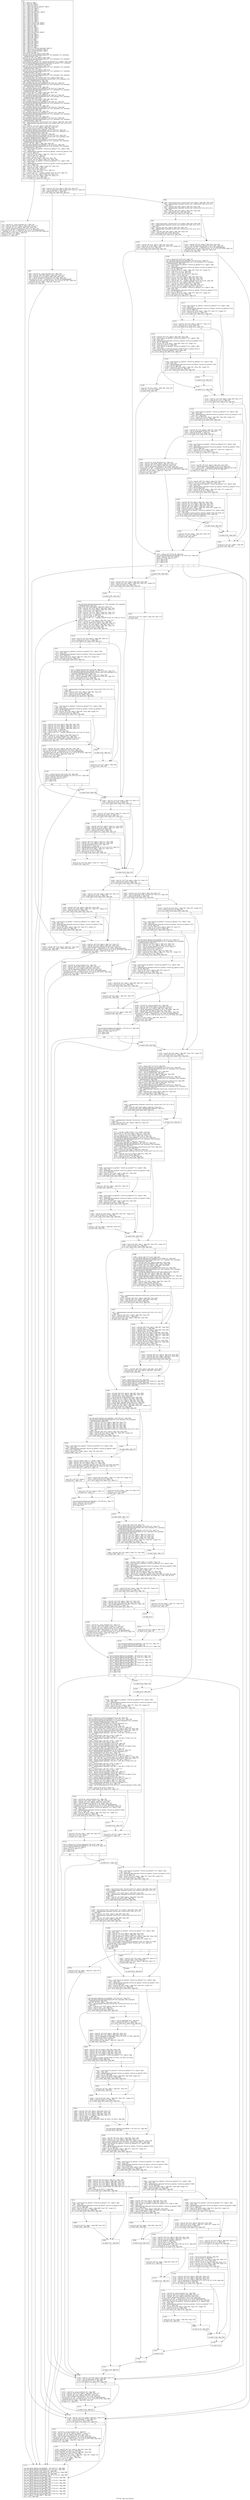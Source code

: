 digraph "CFG for 'copy_reg' function" {
	label="CFG for 'copy_reg' function";

	Node0x261f410 [shape=record,label="{%7:\l  %8 = alloca i1, align 1\l  %9 = alloca i8*, align 8\l  %10 = alloca i8*, align 8\l  %11 = alloca %struct.cp_options*, align 8\l  %12 = alloca i32, align 4\l  %13 = alloca i32, align 4\l  %14 = alloca i8*, align 8\l  %15 = alloca %struct.stat*, align 8\l  %16 = alloca i8*, align 8\l  %17 = alloca i8*, align 8\l  %18 = alloca i8*, align 8\l  %19 = alloca i32, align 4\l  %20 = alloca i32, align 4\l  %21 = alloca i32, align 4\l  %22 = alloca i32, align 4\l  %23 = alloca %struct.stat, align 8\l  %24 = alloca %struct.stat, align 8\l  %25 = alloca i8, align 1\l  %26 = alloca i8, align 1\l  %27 = alloca i32, align 4\l  %28 = alloca i32, align 4\l  %29 = alloca i32, align 4\l  %30 = alloca %struct.stat, align 8\l  %31 = alloca i8, align 1\l  %32 = alloca i64, align 8\l  %33 = alloca i64, align 8\l  %34 = alloca i64, align 8\l  %35 = alloca i8, align 1\l  %36 = alloca i8, align 1\l  %37 = alloca i64, align 8\l  %38 = alloca i64, align 8\l  %39 = alloca i8, align 1\l  %40 = alloca i64, align 8\l  %41 = alloca i8, align 1\l  %42 = alloca [2 x %struct.timespec], align 16\l  %43 = alloca %struct.timespec, align 8\l  %44 = alloca %struct.timespec, align 8\l  %45 = alloca i8, align 1\l  store i8* %0, i8** %9, align 8, !tbaa !268\l  call void @llvm.dbg.declare(metadata i8** %9, metadata !213, metadata\l... !DIExpression()), !dbg !272\l  store i8* %1, i8** %10, align 8, !tbaa !268\l  call void @llvm.dbg.declare(metadata i8** %10, metadata !214, metadata\l... !DIExpression()), !dbg !273\l  store %struct.cp_options* %2, %struct.cp_options** %11, align 8, !tbaa !268\l  call void @llvm.dbg.declare(metadata %struct.cp_options** %11, metadata\l... !215, metadata !DIExpression()), !dbg !274\l  store i32 %3, i32* %12, align 4, !tbaa !275\l  call void @llvm.dbg.declare(metadata i32* %12, metadata !216, metadata\l... !DIExpression()), !dbg !277\l  store i32 %4, i32* %13, align 4, !tbaa !275\l  call void @llvm.dbg.declare(metadata i32* %13, metadata !217, metadata\l... !DIExpression()), !dbg !278\l  store i8* %5, i8** %14, align 8, !tbaa !268\l  call void @llvm.dbg.declare(metadata i8** %14, metadata !218, metadata\l... !DIExpression()), !dbg !279\l  store %struct.stat* %6, %struct.stat** %15, align 8, !tbaa !268\l  call void @llvm.dbg.declare(metadata %struct.stat** %15, metadata !219,\l... metadata !DIExpression()), !dbg !280\l  %46 = bitcast i8** %16 to i8*, !dbg !281\l  call void @llvm.lifetime.start.p0i8(i64 8, i8* %46) #12, !dbg !281\l  call void @llvm.dbg.declare(metadata i8** %16, metadata !220, metadata\l... !DIExpression()), !dbg !282\l  %47 = bitcast i8** %17 to i8*, !dbg !283\l  call void @llvm.lifetime.start.p0i8(i64 8, i8* %47) #12, !dbg !283\l  call void @llvm.dbg.declare(metadata i8** %17, metadata !221, metadata\l... !DIExpression()), !dbg !284\l  store i8* null, i8** %17, align 8, !dbg !284, !tbaa !268\l  %48 = bitcast i8** %18 to i8*, !dbg !285\l  call void @llvm.lifetime.start.p0i8(i64 8, i8* %48) #12, !dbg !285\l  call void @llvm.dbg.declare(metadata i8** %18, metadata !222, metadata\l... !DIExpression()), !dbg !286\l  store i8* null, i8** %18, align 8, !dbg !286, !tbaa !268\l  %49 = bitcast i32* %19 to i8*, !dbg !287\l  call void @llvm.lifetime.start.p0i8(i64 4, i8* %49) #12, !dbg !287\l  call void @llvm.dbg.declare(metadata i32* %19, metadata !223, metadata\l... !DIExpression()), !dbg !288\l  %50 = bitcast i32* %20 to i8*, !dbg !289\l  call void @llvm.lifetime.start.p0i8(i64 4, i8* %50) #12, !dbg !289\l  call void @llvm.dbg.declare(metadata i32* %20, metadata !224, metadata\l... !DIExpression()), !dbg !290\l  %51 = bitcast i32* %21 to i8*, !dbg !291\l  call void @llvm.lifetime.start.p0i8(i64 4, i8* %51) #12, !dbg !291\l  call void @llvm.dbg.declare(metadata i32* %21, metadata !225, metadata\l... !DIExpression()), !dbg !292\l  %52 = bitcast i32* %22 to i8*, !dbg !293\l  call void @llvm.lifetime.start.p0i8(i64 4, i8* %52) #12, !dbg !293\l  call void @llvm.dbg.declare(metadata i32* %22, metadata !226, metadata\l... !DIExpression()), !dbg !294\l  %53 = load %struct.stat*, %struct.stat** %15, align 8, !dbg !295, !tbaa !268\l  %54 = getelementptr inbounds %struct.stat, %struct.stat* %53, i32 0, i32 3,\l... !dbg !296\l  %55 = load i32, i32* %54, align 8, !dbg !296, !tbaa !297\l  store i32 %55, i32* %22, align 4, !dbg !294, !tbaa !275\l  %56 = bitcast %struct.stat* %23 to i8*, !dbg !301\l  call void @llvm.lifetime.start.p0i8(i64 144, i8* %56) #12, !dbg !301\l  call void @llvm.dbg.declare(metadata %struct.stat* %23, metadata !227,\l... metadata !DIExpression()), !dbg !302\l  %57 = bitcast %struct.stat* %24 to i8*, !dbg !303\l  call void @llvm.lifetime.start.p0i8(i64 144, i8* %57) #12, !dbg !303\l  call void @llvm.dbg.declare(metadata %struct.stat* %24, metadata !228,\l... metadata !DIExpression()), !dbg !304\l  call void @llvm.lifetime.start.p0i8(i64 1, i8* %25) #12, !dbg !305\l  call void @llvm.dbg.declare(metadata i8* %25, metadata !229, metadata\l... !DIExpression()), !dbg !306\l  store i8 1, i8* %25, align 1, !dbg !306, !tbaa !307\l  call void @llvm.lifetime.start.p0i8(i64 1, i8* %26) #12, !dbg !309\l  call void @llvm.dbg.declare(metadata i8* %26, metadata !230, metadata\l... !DIExpression()), !dbg !310\l  %58 = load %struct.cp_options*, %struct.cp_options** %11, align 8, !dbg\l... !311, !tbaa !268\l  %59 = getelementptr inbounds %struct.cp_options, %struct.cp_options* %58,\l... i32 0, i32 20, !dbg !312\l  %60 = load i8, i8* %59, align 1, !dbg !312, !tbaa !313, !range !315\l  %61 = trunc i8 %60 to i1, !dbg !312\l  %62 = zext i1 %61 to i8, !dbg !310\l  store i8 %62, i8* %26, align 1, !dbg !310, !tbaa !307\l  %63 = load i8*, i8** %9, align 8, !dbg !316, !tbaa !268\l  %64 = load %struct.cp_options*, %struct.cp_options** %11, align 8, !dbg\l... !317, !tbaa !268\l  %65 = getelementptr inbounds %struct.cp_options, %struct.cp_options* %64,\l... i32 0, i32 1, !dbg !318\l  %66 = load i32, i32* %65, align 4, !dbg !318, !tbaa !319\l  %67 = icmp eq i32 %66, 2, !dbg !320\l  %68 = zext i1 %67 to i64, !dbg !317\l  %69 = select i1 %67, i32 131072, i32 0, !dbg !317\l  %70 = or i32 0, %69, !dbg !321\l  %71 = call i32 (i8*, i32, ...) @open_safer(i8* %63, i32 %70), !dbg !322\l  store i32 %71, i32* %21, align 4, !dbg !323, !tbaa !275\l  %72 = load i32, i32* %21, align 4, !dbg !324, !tbaa !275\l  %73 = icmp slt i32 %72, 0, !dbg !326\l  br i1 %73, label %74, label %79, !dbg !327\l|{<s0>T|<s1>F}}"];
	Node0x261f410:s0 -> Node0x261f9d0;
	Node0x261f410:s1 -> Node0x261fa20;
	Node0x261f9d0 [shape=record,label="{%74:\l\l  %75 = call i32* @__errno_location() #11, !dbg !328\l  %76 = load i32, i32* %75, align 4, !dbg !328, !tbaa !275\l  %77 = load i8*, i8** %9, align 8, !dbg !330, !tbaa !268\l  %78 = call i8* @quotearg_style(i32 4, i8* %77), !dbg !330\l  call void (i32, i32, i8*, ...) @error(i32 0, i32 %76, i8* getelementptr\l... inbounds ([27 x i8], [27 x i8]* @.str.60, i32 0, i32 0), i8* %78), !dbg !331\l  store i1 false, i1* %8, align 1, !dbg !332\l  store i32 1, i32* %27, align 4\l  br label %772, !dbg !332\l}"];
	Node0x261f9d0 -> Node0x2622ef0;
	Node0x261fa20 [shape=record,label="{%79:\l\l  %80 = load i32, i32* %21, align 4, !dbg !333, !tbaa !275\l  %81 = call i32 @fstat(i32 %80, %struct.stat* %24) #12, !dbg !335\l  %82 = icmp ne i32 %81, 0, !dbg !336\l  br i1 %82, label %83, label %88, !dbg !337\l|{<s0>T|<s1>F}}"];
	Node0x261fa20:s0 -> Node0x261fa70;
	Node0x261fa20:s1 -> Node0x261fac0;
	Node0x261fa70 [shape=record,label="{%83:\l\l  %84 = call i32* @__errno_location() #11, !dbg !338\l  %85 = load i32, i32* %84, align 4, !dbg !338, !tbaa !275\l  %86 = load i8*, i8** %9, align 8, !dbg !340, !tbaa !268\l  %87 = call i8* @quotearg_style(i32 4, i8* %86), !dbg !340\l  call void (i32, i32, i8*, ...) @error(i32 0, i32 %85, i8* getelementptr\l... inbounds ([16 x i8], [16 x i8]* @.str.61, i32 0, i32 0), i8* %87), !dbg !341\l  store i8 0, i8* %25, align 1, !dbg !342, !tbaa !307\l  br label %758, !dbg !343\l}"];
	Node0x261fa70 -> Node0x2622e00;
	Node0x261fac0 [shape=record,label="{%88:\l\l  %89 = load %struct.stat*, %struct.stat** %15, align 8, !dbg !344, !tbaa !268\l  %90 = getelementptr inbounds %struct.stat, %struct.stat* %89, i32 0, i32 1,\l... !dbg !344\l  %91 = load i64, i64* %90, align 8, !dbg !344, !tbaa !346\l  %92 = getelementptr inbounds %struct.stat, %struct.stat* %24, i32 0, i32 1,\l... !dbg !344\l  %93 = load i64, i64* %92, align 8, !dbg !344, !tbaa !346\l  %94 = icmp eq i64 %91, %93, !dbg !344\l  br i1 %94, label %95, label %102, !dbg !344\l|{<s0>T|<s1>F}}"];
	Node0x261fac0:s0 -> Node0x261fb10;
	Node0x261fac0:s1 -> Node0x261fb60;
	Node0x261fb10 [shape=record,label="{%95:\l\l  %96 = load %struct.stat*, %struct.stat** %15, align 8, !dbg !344, !tbaa !268\l  %97 = getelementptr inbounds %struct.stat, %struct.stat* %96, i32 0, i32 0,\l... !dbg !344\l  %98 = load i64, i64* %97, align 8, !dbg !344, !tbaa !347\l  %99 = getelementptr inbounds %struct.stat, %struct.stat* %24, i32 0, i32 0,\l... !dbg !344\l  %100 = load i64, i64* %99, align 8, !dbg !344, !tbaa !347\l  %101 = icmp eq i64 %98, %100, !dbg !344\l  br i1 %101, label %105, label %102, !dbg !348\l|{<s0>T|<s1>F}}"];
	Node0x261fb10:s0 -> Node0x261fbb0;
	Node0x261fb10:s1 -> Node0x261fb60;
	Node0x261fb60 [shape=record,label="{%102:\l\l  %103 = load i8*, i8** %9, align 8, !dbg !349, !tbaa !268\l  %104 = call i8* @quotearg_style(i32 4, i8* %103), !dbg !349\l  call void (i32, i32, i8*, ...) @error(i32 0, i32 0, i8* getelementptr\l... inbounds ([56 x i8], [56 x i8]* @.str.62, i32 0, i32 0), i8* %104), !dbg !351\l  store i8 0, i8* %25, align 1, !dbg !352, !tbaa !307\l  br label %758, !dbg !353\l}"];
	Node0x261fb60 -> Node0x2622e00;
	Node0x261fbb0 [shape=record,label="{%105:\l\l  %106 = load i8*, i8** %14, align 8, !dbg !354, !tbaa !268\l  %107 = load i8, i8* %106, align 1, !dbg !355, !tbaa !307, !range !315\l  %108 = trunc i8 %107 to i1, !dbg !355\l  br i1 %108, label %200, label %109, !dbg !356\l|{<s0>T|<s1>F}}"];
	Node0x261fbb0:s0 -> Node0x26202e0;
	Node0x261fbb0:s1 -> Node0x261fc00;
	Node0x261fc00 [shape=record,label="{%109:\l\l  %110 = bitcast i32* %28 to i8*, !dbg !357\l  call void @llvm.lifetime.start.p0i8(i64 4, i8* %110) #12, !dbg !357\l  call void @llvm.dbg.declare(metadata i32* %28, metadata !231, metadata\l... !DIExpression()), !dbg !358\l  %111 = load %struct.cp_options*, %struct.cp_options** %11, align 8, !dbg\l... !359, !tbaa !268\l  %112 = getelementptr inbounds %struct.cp_options, %struct.cp_options* %111,\l... i32 0, i32 20, !dbg !360\l  %113 = load i8, i8* %112, align 1, !dbg !360, !tbaa !313, !range !315\l  %114 = trunc i8 %113 to i1, !dbg !360\l  %115 = zext i1 %114 to i64, !dbg !359\l  %116 = select i1 %114, i32 512, i32 0, !dbg !359\l  %117 = or i32 1, %116, !dbg !361\l  store i32 %117, i32* %28, align 4, !dbg !358, !tbaa !275\l  %118 = load i8*, i8** %10, align 8, !dbg !362, !tbaa !268\l  %119 = load i32, i32* %28, align 4, !dbg !363, !tbaa !275\l  %120 = call i32 (i8*, i32, ...) @open_safer(i8* %118, i32 %119), !dbg !364\l  store i32 %120, i32* %19, align 4, !dbg !365, !tbaa !275\l  %121 = call i32* @__errno_location() #11, !dbg !366\l  %122 = load i32, i32* %121, align 4, !dbg !366, !tbaa !275\l  store i32 %122, i32* %20, align 4, !dbg !367, !tbaa !275\l  %123 = load %struct.cp_options*, %struct.cp_options** %11, align 8, !dbg\l... !368, !tbaa !268\l  %124 = getelementptr inbounds %struct.cp_options, %struct.cp_options* %123,\l... i32 0, i32 18, !dbg !370\l  %125 = load i8, i8* %124, align 1, !dbg !370, !tbaa !371, !range !315\l  %126 = trunc i8 %125 to i1, !dbg !370\l  br i1 %126, label %132, label %127, !dbg !372\l|{<s0>T|<s1>F}}"];
	Node0x261fc00:s0 -> Node0x261fca0;
	Node0x261fc00:s1 -> Node0x261fc50;
	Node0x261fc50 [shape=record,label="{%127:\l\l  %128 = load %struct.cp_options*, %struct.cp_options** %11, align 8, !dbg\l... !373, !tbaa !268\l  %129 = getelementptr inbounds %struct.cp_options, %struct.cp_options* %128,\l... i32 0, i32 22, !dbg !374\l  %130 = load i8, i8* %129, align 1, !dbg !374, !tbaa !375, !range !315\l  %131 = trunc i8 %130 to i1, !dbg !374\l  br i1 %131, label %132, label %151, !dbg !376\l|{<s0>T|<s1>F}}"];
	Node0x261fc50:s0 -> Node0x261fca0;
	Node0x261fc50:s1 -> Node0x261fe80;
	Node0x261fca0 [shape=record,label="{%132:\l\l  %133 = load i32, i32* %19, align 4, !dbg !377, !tbaa !275\l  %134 = icmp sle i32 0, %133, !dbg !378\l  br i1 %134, label %135, label %151, !dbg !379\l|{<s0>T|<s1>F}}"];
	Node0x261fca0:s0 -> Node0x261fcf0;
	Node0x261fca0:s1 -> Node0x261fe80;
	Node0x261fcf0 [shape=record,label="{%135:\l\l  %136 = load i8*, i8** %10, align 8, !dbg !380, !tbaa !268\l  %137 = load %struct.cp_options*, %struct.cp_options** %11, align 8, !dbg\l... !383, !tbaa !268\l  %138 = getelementptr inbounds %struct.cp_options, %struct.cp_options* %137,\l... i32 0, i32 22, !dbg !384\l  %139 = load i8, i8* %138, align 1, !dbg !384, !tbaa !375, !range !315\l  %140 = trunc i8 %139 to i1, !dbg !384\l  %141 = load %struct.cp_options*, %struct.cp_options** %11, align 8, !dbg\l... !385, !tbaa !268\l  %142 = call zeroext i1 @set_file_security_ctx(i8* %136, i1 zeroext %140, i1\l... zeroext false, %struct.cp_options* %141), !dbg !386\l  br i1 %142, label %150, label %143, !dbg !387\l|{<s0>T|<s1>F}}"];
	Node0x261fcf0:s0 -> Node0x261fe30;
	Node0x261fcf0:s1 -> Node0x261fd40;
	Node0x261fd40 [shape=record,label="{%143:\l\l  %144 = load %struct.cp_options*, %struct.cp_options** %11, align 8, !dbg\l... !388, !tbaa !268\l  %145 = getelementptr inbounds %struct.cp_options, %struct.cp_options* %144,\l... i32 0, i32 23, !dbg !391\l  %146 = load i8, i8* %145, align 2, !dbg !391, !tbaa !392, !range !315\l  %147 = trunc i8 %146 to i1, !dbg !391\l  br i1 %147, label %148, label %149, !dbg !393\l|{<s0>T|<s1>F}}"];
	Node0x261fd40:s0 -> Node0x261fd90;
	Node0x261fd40:s1 -> Node0x261fde0;
	Node0x261fd90 [shape=record,label="{%148:\l\l  store i8 0, i8* %25, align 1, !dbg !394, !tbaa !307\l  store i32 3, i32* %27, align 4\l  br label %196, !dbg !396\l}"];
	Node0x261fd90 -> Node0x2620240;
	Node0x261fde0 [shape=record,label="{%149:\l\l  br label %150, !dbg !397\l}"];
	Node0x261fde0 -> Node0x261fe30;
	Node0x261fe30 [shape=record,label="{%150:\l\l  br label %151, !dbg !398\l}"];
	Node0x261fe30 -> Node0x261fe80;
	Node0x261fe80 [shape=record,label="{%151:\l\l  %152 = load i32, i32* %19, align 4, !dbg !399, !tbaa !275\l  %153 = icmp slt i32 %152, 0, !dbg !401\l  br i1 %153, label %154, label %195, !dbg !402\l|{<s0>T|<s1>F}}"];
	Node0x261fe80:s0 -> Node0x261fed0;
	Node0x261fe80:s1 -> Node0x26201f0;
	Node0x261fed0 [shape=record,label="{%154:\l\l  %155 = load %struct.cp_options*, %struct.cp_options** %11, align 8, !dbg\l... !403, !tbaa !268\l  %156 = getelementptr inbounds %struct.cp_options, %struct.cp_options* %155,\l... i32 0, i32 7, !dbg !404\l  %157 = load i8, i8* %156, align 2, !dbg !404, !tbaa !405, !range !315\l  %158 = trunc i8 %157 to i1, !dbg !404\l  br i1 %158, label %159, label %195, !dbg !406\l|{<s0>T|<s1>F}}"];
	Node0x261fed0:s0 -> Node0x261ff20;
	Node0x261fed0:s1 -> Node0x26201f0;
	Node0x261ff20 [shape=record,label="{%159:\l\l  %160 = load i8*, i8** %10, align 8, !dbg !407, !tbaa !268\l  %161 = call i32 @unlink(i8* %160) #12, !dbg !410\l  %162 = icmp ne i32 %161, 0, !dbg !411\l  br i1 %162, label %163, label %168, !dbg !412\l|{<s0>T|<s1>F}}"];
	Node0x261ff20:s0 -> Node0x261ff70;
	Node0x261ff20:s1 -> Node0x261ffc0;
	Node0x261ff70 [shape=record,label="{%163:\l\l  %164 = call i32* @__errno_location() #11, !dbg !413\l  %165 = load i32, i32* %164, align 4, !dbg !413, !tbaa !275\l  %166 = load i8*, i8** %10, align 8, !dbg !415, !tbaa !268\l  %167 = call i8* @quotearg_style(i32 4, i8* %166), !dbg !415\l  call void (i32, i32, i8*, ...) @error(i32 0, i32 %165, i8* getelementptr\l... inbounds ([17 x i8], [17 x i8]* @.str.24, i32 0, i32 0), i8* %167), !dbg !416\l  store i8 0, i8* %25, align 1, !dbg !417, !tbaa !307\l  store i32 2, i32* %27, align 4\l  br label %196, !dbg !418\l}"];
	Node0x261ff70 -> Node0x2620240;
	Node0x261ffc0 [shape=record,label="{%168:\l\l  %169 = load %struct.cp_options*, %struct.cp_options** %11, align 8, !dbg\l... !419, !tbaa !268\l  %170 = getelementptr inbounds %struct.cp_options, %struct.cp_options* %169,\l... i32 0, i32 31, !dbg !421\l  %171 = load i8, i8* %170, align 2, !dbg !421, !tbaa !422, !range !315\l  %172 = trunc i8 %171 to i1, !dbg !421\l  br i1 %172, label %173, label %177, !dbg !423\l|{<s0>T|<s1>F}}"];
	Node0x261ffc0:s0 -> Node0x2620010;
	Node0x261ffc0:s1 -> Node0x2620060;
	Node0x2620010 [shape=record,label="{%173:\l\l  %174 = load i8*, i8** %10, align 8, !dbg !424, !tbaa !268\l  %175 = call i8* @quotearg_style(i32 4, i8* %174), !dbg !424\l  %176 = call i32 (i8*, ...) @printf(i8* getelementptr inbounds ([12 x i8],\l... [12 x i8]* @.str.25, i32 0, i32 0), i8* %175), !dbg !425\l  br label %177, !dbg !425\l}"];
	Node0x2620010 -> Node0x2620060;
	Node0x2620060 [shape=record,label="{%177:\l\l  %178 = load i8*, i8** %14, align 8, !dbg !426, !tbaa !268\l  store i8 1, i8* %178, align 1, !dbg !427, !tbaa !307\l  %179 = load %struct.cp_options*, %struct.cp_options** %11, align 8, !dbg\l... !428, !tbaa !268\l  %180 = getelementptr inbounds %struct.cp_options, %struct.cp_options* %179,\l... i32 0, i32 18, !dbg !430\l  %181 = load i8, i8* %180, align 1, !dbg !430, !tbaa !371, !range !315\l  %182 = trunc i8 %181 to i1, !dbg !430\l  br i1 %182, label %183, label %194, !dbg !431\l|{<s0>T|<s1>F}}"];
	Node0x2620060:s0 -> Node0x26200b0;
	Node0x2620060:s1 -> Node0x26201a0;
	Node0x26200b0 [shape=record,label="{%183:\l\l  %184 = load i8*, i8** %9, align 8, !dbg !432, !tbaa !268\l  %185 = load i8*, i8** %10, align 8, !dbg !435, !tbaa !268\l  %186 = load i32, i32* %12, align 4, !dbg !436, !tbaa !275\l  %187 = load i8*, i8** %14, align 8, !dbg !437, !tbaa !268\l  %188 = load i8, i8* %187, align 1, !dbg !438, !tbaa !307, !range !315\l  %189 = trunc i8 %188 to i1, !dbg !438\l  %190 = load %struct.cp_options*, %struct.cp_options** %11, align 8, !dbg\l... !439, !tbaa !268\l  %191 = call zeroext i1 @set_process_security_ctx(i8* %184, i8* %185, i32\l... %186, i1 zeroext %189, %struct.cp_options* %190), !dbg !440\l  br i1 %191, label %193, label %192, !dbg !441\l|{<s0>T|<s1>F}}"];
	Node0x26200b0:s0 -> Node0x2620150;
	Node0x26200b0:s1 -> Node0x2620100;
	Node0x2620100 [shape=record,label="{%192:\l\l  store i8 0, i8* %25, align 1, !dbg !442, !tbaa !307\l  store i32 2, i32* %27, align 4\l  br label %196, !dbg !444\l}"];
	Node0x2620100 -> Node0x2620240;
	Node0x2620150 [shape=record,label="{%193:\l\l  br label %194, !dbg !445\l}"];
	Node0x2620150 -> Node0x26201a0;
	Node0x26201a0 [shape=record,label="{%194:\l\l  br label %195, !dbg !446\l}"];
	Node0x26201a0 -> Node0x26201f0;
	Node0x26201f0 [shape=record,label="{%195:\l\l  store i32 0, i32* %27, align 4, !dbg !447\l  br label %196, !dbg !447\l}"];
	Node0x26201f0 -> Node0x2620240;
	Node0x2620240 [shape=record,label="{%196:\l\l  %197 = bitcast i32* %28 to i8*, !dbg !447\l  call void @llvm.lifetime.end.p0i8(i64 4, i8* %197) #12, !dbg !447\l  %198 = load i32, i32* %27, align 4\l  switch i32 %198, label %772 [\l    i32 0, label %199\l    i32 3, label %748\l    i32 2, label %758\l  ]\l|{<s0>def|<s1>0|<s2>3|<s3>2}}"];
	Node0x2620240:s0 -> Node0x2622ef0;
	Node0x2620240:s1 -> Node0x2620290;
	Node0x2620240:s2 -> Node0x2622d10;
	Node0x2620240:s3 -> Node0x2622e00;
	Node0x2620290 [shape=record,label="{%199:\l\l  br label %200, !dbg !448\l}"];
	Node0x2620290 -> Node0x26202e0;
	Node0x26202e0 [shape=record,label="{%200:\l\l  %201 = load i8*, i8** %14, align 8, !dbg !449, !tbaa !268\l  %202 = load i8, i8* %201, align 1, !dbg !450, !tbaa !307, !range !315\l  %203 = trunc i8 %202 to i1, !dbg !450\l  br i1 %203, label %204, label %282, !dbg !451\l|{<s0>T|<s1>F}}"];
	Node0x26202e0:s0 -> Node0x2620330;
	Node0x26202e0:s1 -> Node0x2620920;
	Node0x2620330 [shape=record,label="{%204:\l\l  br label %205, !dbg !452\l}"];
	Node0x2620330 -> Node0x2620380;
	Node0x2620380 [shape=record,label="{%205:\l\l  call void @llvm.dbg.declare(metadata i32* %29, metadata !234, metadata\l... !DIExpression()), !dbg !453\l  store i32 65, i32* %29, align 4, !dbg !453, !tbaa !275\l  %206 = load i8*, i8** %10, align 8, !dbg !454, !tbaa !268\l  %207 = load i32, i32* %29, align 4, !dbg !455, !tbaa !275\l  %208 = or i32 %207, 128, !dbg !456\l  %209 = load i32, i32* %12, align 4, !dbg !457, !tbaa !275\l  %210 = load i32, i32* %13, align 4, !dbg !458, !tbaa !275\l  %211 = xor i32 %210, -1, !dbg !459\l  %212 = and i32 %209, %211, !dbg !460\l  %213 = call i32 (i8*, i32, ...) @open_safer(i8* %206, i32 %208, i32 %212),\l... !dbg !461\l  store i32 %213, i32* %19, align 4, !dbg !462, !tbaa !275\l  %214 = call i32* @__errno_location() #11, !dbg !463\l  %215 = load i32, i32* %214, align 4, !dbg !463, !tbaa !275\l  store i32 %215, i32* %20, align 4, !dbg !464, !tbaa !275\l  %216 = load i32, i32* %19, align 4, !dbg !465, !tbaa !275\l  %217 = icmp slt i32 %216, 0, !dbg !466\l  br i1 %217, label %218, label %260, !dbg !467\l|{<s0>T|<s1>F}}"];
	Node0x2620380:s0 -> Node0x26203d0;
	Node0x2620380:s1 -> Node0x2620740;
	Node0x26203d0 [shape=record,label="{%218:\l\l  %219 = load i32, i32* %20, align 4, !dbg !468, !tbaa !275\l  %220 = icmp eq i32 %219, 17, !dbg !469\l  br i1 %220, label %221, label %260, !dbg !470\l|{<s0>T|<s1>F}}"];
	Node0x26203d0:s0 -> Node0x2620420;
	Node0x26203d0:s1 -> Node0x2620740;
	Node0x2620420 [shape=record,label="{%221:\l\l  %222 = load %struct.cp_options*, %struct.cp_options** %11, align 8, !dbg\l... !471, !tbaa !268\l  %223 = getelementptr inbounds %struct.cp_options, %struct.cp_options* %222,\l... i32 0, i32 9, !dbg !472\l  %224 = load i8, i8* %223, align 8, !dbg !472, !tbaa !473, !range !315\l  %225 = trunc i8 %224 to i1, !dbg !472\l  br i1 %225, label %260, label %226, !dbg !474\l|{<s0>T|<s1>F}}"];
	Node0x2620420:s0 -> Node0x2620740;
	Node0x2620420:s1 -> Node0x2620470;
	Node0x2620470 [shape=record,label="{%226:\l\l  %227 = bitcast %struct.stat* %30 to i8*, !dbg !475\l  call void @llvm.lifetime.start.p0i8(i64 144, i8* %227) #12, !dbg !475\l  call void @llvm.dbg.declare(metadata %struct.stat* %30, metadata !237,\l... metadata !DIExpression()), !dbg !476\l  %228 = load i8*, i8** %10, align 8, !dbg !477, !tbaa !268\l  %229 = call i32 @lstat(i8* %228, %struct.stat* %30) #12, !dbg !479\l  %230 = icmp eq i32 %229, 0, !dbg !480\l  br i1 %230, label %231, label %255, !dbg !481\l|{<s0>T|<s1>F}}"];
	Node0x2620470:s0 -> Node0x26204c0;
	Node0x2620470:s1 -> Node0x2620650;
	Node0x26204c0 [shape=record,label="{%231:\l\l  %232 = getelementptr inbounds %struct.stat, %struct.stat* %30, i32 0, i32 3,\l... !dbg !482\l  %233 = load i32, i32* %232, align 8, !dbg !482, !tbaa !297\l  %234 = and i32 %233, 61440, !dbg !482\l  %235 = icmp eq i32 %234, 40960, !dbg !482\l  br i1 %235, label %236, label %255, !dbg !483\l|{<s0>T|<s1>F}}"];
	Node0x26204c0:s0 -> Node0x2620510;
	Node0x26204c0:s1 -> Node0x2620650;
	Node0x2620510 [shape=record,label="{%236:\l\l  %237 = load %struct.cp_options*, %struct.cp_options** %11, align 8, !dbg\l... !484, !tbaa !268\l  %238 = getelementptr inbounds %struct.cp_options, %struct.cp_options* %237,\l... i32 0, i32 33, !dbg !487\l  %239 = load i8, i8* %238, align 8, !dbg !487, !tbaa !488, !range !315\l  %240 = trunc i8 %239 to i1, !dbg !487\l  br i1 %240, label %241, label %251, !dbg !489\l|{<s0>T|<s1>F}}"];
	Node0x2620510:s0 -> Node0x2620560;
	Node0x2620510:s1 -> Node0x26205b0;
	Node0x2620560 [shape=record,label="{%241:\l\l  %242 = load i8*, i8** %10, align 8, !dbg !490, !tbaa !268\l  %243 = load i32, i32* %29, align 4, !dbg !492, !tbaa !275\l  %244 = load i32, i32* %12, align 4, !dbg !493, !tbaa !275\l  %245 = load i32, i32* %13, align 4, !dbg !494, !tbaa !275\l  %246 = xor i32 %245, -1, !dbg !495\l  %247 = and i32 %244, %246, !dbg !496\l  %248 = call i32 (i8*, i32, ...) @open_safer(i8* %242, i32 %243, i32 %247),\l... !dbg !497\l  store i32 %248, i32* %19, align 4, !dbg !498, !tbaa !275\l  %249 = call i32* @__errno_location() #11, !dbg !499\l  %250 = load i32, i32* %249, align 4, !dbg !499, !tbaa !275\l  store i32 %250, i32* %20, align 4, !dbg !500, !tbaa !275\l  br label %254, !dbg !501\l}"];
	Node0x2620560 -> Node0x2620600;
	Node0x26205b0 [shape=record,label="{%251:\l\l  %252 = load i8*, i8** %10, align 8, !dbg !502, !tbaa !268\l  %253 = call i8* @quotearg_style(i32 4, i8* %252), !dbg !502\l  call void (i32, i32, i8*, ...) @error(i32 0, i32 0, i8* getelementptr\l... inbounds ([40 x i8], [40 x i8]* @.str.63, i32 0, i32 0), i8* %253), !dbg !504\l  store i8 0, i8* %25, align 1, !dbg !505, !tbaa !307\l  store i32 2, i32* %27, align 4\l  br label %256, !dbg !506\l}"];
	Node0x26205b0 -> Node0x26206a0;
	Node0x2620600 [shape=record,label="{%254:\l\l  br label %255, !dbg !507\l}"];
	Node0x2620600 -> Node0x2620650;
	Node0x2620650 [shape=record,label="{%255:\l\l  store i32 0, i32* %27, align 4, !dbg !508\l  br label %256, !dbg !508\l}"];
	Node0x2620650 -> Node0x26206a0;
	Node0x26206a0 [shape=record,label="{%256:\l\l  %257 = bitcast %struct.stat* %30 to i8*, !dbg !508\l  call void @llvm.lifetime.end.p0i8(i64 144, i8* %257) #12, !dbg !508\l  %258 = load i32, i32* %27, align 4\l  switch i32 %258, label %772 [\l    i32 0, label %259\l    i32 2, label %758\l  ]\l|{<s0>def|<s1>0|<s2>2}}"];
	Node0x26206a0:s0 -> Node0x2622ef0;
	Node0x26206a0:s1 -> Node0x26206f0;
	Node0x26206a0:s2 -> Node0x2622e00;
	Node0x26206f0 [shape=record,label="{%259:\l\l  br label %260, !dbg !509\l}"];
	Node0x26206f0 -> Node0x2620740;
	Node0x2620740 [shape=record,label="{%260:\l\l  %261 = load i32, i32* %19, align 4, !dbg !510, !tbaa !275\l  %262 = icmp slt i32 %261, 0, !dbg !512\l  br i1 %262, label %263, label %281, !dbg !513\l|{<s0>T|<s1>F}}"];
	Node0x2620740:s0 -> Node0x2620790;
	Node0x2620740:s1 -> Node0x26208d0;
	Node0x2620790 [shape=record,label="{%263:\l\l  %264 = load i32, i32* %20, align 4, !dbg !514, !tbaa !275\l  %265 = icmp eq i32 %264, 21, !dbg !515\l  br i1 %265, label %266, label %281, !dbg !516\l|{<s0>T|<s1>F}}"];
	Node0x2620790:s0 -> Node0x26207e0;
	Node0x2620790:s1 -> Node0x26208d0;
	Node0x26207e0 [shape=record,label="{%266:\l\l  %267 = load i8*, i8** %10, align 8, !dbg !517, !tbaa !268\l  %268 = load i8, i8* %267, align 1, !dbg !518, !tbaa !519\l  %269 = sext i8 %268 to i32, !dbg !518\l  %270 = icmp ne i32 %269, 0, !dbg !518\l  br i1 %270, label %271, label %281, !dbg !520\l|{<s0>T|<s1>F}}"];
	Node0x26207e0:s0 -> Node0x2620830;
	Node0x26207e0:s1 -> Node0x26208d0;
	Node0x2620830 [shape=record,label="{%271:\l\l  %272 = load i8*, i8** %10, align 8, !dbg !521, !tbaa !268\l  %273 = load i8*, i8** %10, align 8, !dbg !522, !tbaa !268\l  %274 = call i64 @strlen(i8* %273) #13, !dbg !523\l  %275 = sub i64 %274, 1, !dbg !524\l  %276 = getelementptr inbounds i8, i8* %272, i64 %275, !dbg !521\l  %277 = load i8, i8* %276, align 1, !dbg !521, !tbaa !519\l  %278 = sext i8 %277 to i32, !dbg !521\l  %279 = icmp eq i32 %278, 47, !dbg !525\l  br i1 %279, label %280, label %281, !dbg !526\l|{<s0>T|<s1>F}}"];
	Node0x2620830:s0 -> Node0x2620880;
	Node0x2620830:s1 -> Node0x26208d0;
	Node0x2620880 [shape=record,label="{%280:\l\l  store i32 20, i32* %20, align 4, !dbg !527, !tbaa !275\l  br label %281, !dbg !528\l}"];
	Node0x2620880 -> Node0x26208d0;
	Node0x26208d0 [shape=record,label="{%281:\l\l  br label %283, !dbg !529\l}"];
	Node0x26208d0 -> Node0x2620970;
	Node0x2620920 [shape=record,label="{%282:\l\l  store i32 0, i32* %13, align 4, !dbg !530, !tbaa !275\l  br label %283\l}"];
	Node0x2620920 -> Node0x2620970;
	Node0x2620970 [shape=record,label="{%283:\l\l  %284 = load i32, i32* %19, align 4, !dbg !532, !tbaa !275\l  %285 = icmp slt i32 %284, 0, !dbg !534\l  br i1 %285, label %286, label %304, !dbg !535\l|{<s0>T|<s1>F}}"];
	Node0x2620970:s0 -> Node0x26209c0;
	Node0x2620970:s1 -> Node0x2620b50;
	Node0x26209c0 [shape=record,label="{%286:\l\l  %287 = load i32, i32* %20, align 4, !dbg !536, !tbaa !275\l  %288 = icmp eq i32 %287, 2, !dbg !539\l  br i1 %288, label %289, label %300, !dbg !540\l|{<s0>T|<s1>F}}"];
	Node0x26209c0:s0 -> Node0x2620a10;
	Node0x26209c0:s1 -> Node0x2620b00;
	Node0x2620a10 [shape=record,label="{%289:\l\l  %290 = load i8*, i8** %14, align 8, !dbg !541, !tbaa !268\l  %291 = load i8, i8* %290, align 1, !dbg !542, !tbaa !307, !range !315\l  %292 = trunc i8 %291 to i1, !dbg !542\l  br i1 %292, label %300, label %293, !dbg !543\l|{<s0>T|<s1>F}}"];
	Node0x2620a10:s0 -> Node0x2620b00;
	Node0x2620a10:s1 -> Node0x2620a60;
	Node0x2620a60 [shape=record,label="{%293:\l\l  %294 = load %struct.cp_options*, %struct.cp_options** %11, align 8, !dbg\l... !544, !tbaa !268\l  %295 = getelementptr inbounds %struct.cp_options, %struct.cp_options* %294,\l... i32 0, i32 9, !dbg !545\l  %296 = load i8, i8* %295, align 8, !dbg !545, !tbaa !473, !range !315\l  %297 = trunc i8 %296 to i1, !dbg !545\l  br i1 %297, label %300, label %298, !dbg !546\l|{<s0>T|<s1>F}}"];
	Node0x2620a60:s0 -> Node0x2620b00;
	Node0x2620a60:s1 -> Node0x2620ab0;
	Node0x2620ab0 [shape=record,label="{%298:\l\l  %299 = load i8*, i8** %14, align 8, !dbg !547, !tbaa !268\l  store i8 1, i8* %299, align 1, !dbg !549, !tbaa !307\l  br label %205, !dbg !550\l}"];
	Node0x2620ab0 -> Node0x2620380;
	Node0x2620b00 [shape=record,label="{%300:\l\l  %301 = load i32, i32* %20, align 4, !dbg !551, !tbaa !275\l  %302 = load i8*, i8** %10, align 8, !dbg !552, !tbaa !268\l  %303 = call i8* @quotearg_style(i32 4, i8* %302), !dbg !552\l  call void (i32, i32, i8*, ...) @error(i32 0, i32 %301, i8* getelementptr\l... inbounds ([30 x i8], [30 x i8]* @.str.64, i32 0, i32 0), i8* %303), !dbg !553\l  store i8 0, i8* %25, align 1, !dbg !554, !tbaa !307\l  br label %758, !dbg !555\l}"];
	Node0x2620b00 -> Node0x2622e00;
	Node0x2620b50 [shape=record,label="{%304:\l\l  %305 = load i32, i32* %19, align 4, !dbg !556, !tbaa !275\l  %306 = call i32 @fstat(i32 %305, %struct.stat* %23) #12, !dbg !558\l  %307 = icmp ne i32 %306, 0, !dbg !559\l  br i1 %307, label %308, label %313, !dbg !560\l|{<s0>T|<s1>F}}"];
	Node0x2620b50:s0 -> Node0x2620ba0;
	Node0x2620b50:s1 -> Node0x2620bf0;
	Node0x2620ba0 [shape=record,label="{%308:\l\l  %309 = call i32* @__errno_location() #11, !dbg !561\l  %310 = load i32, i32* %309, align 4, !dbg !561, !tbaa !275\l  %311 = load i8*, i8** %10, align 8, !dbg !563, !tbaa !268\l  %312 = call i8* @quotearg_style(i32 4, i8* %311), !dbg !563\l  call void (i32, i32, i8*, ...) @error(i32 0, i32 %310, i8* getelementptr\l... inbounds ([16 x i8], [16 x i8]* @.str.61, i32 0, i32 0), i8* %312), !dbg !564\l  store i8 0, i8* %25, align 1, !dbg !565, !tbaa !307\l  br label %748, !dbg !566\l}"];
	Node0x2620ba0 -> Node0x2622d10;
	Node0x2620bf0 [shape=record,label="{%313:\l\l  %314 = load i8, i8* %26, align 1, !dbg !567, !tbaa !307, !range !315\l  %315 = trunc i8 %314 to i1, !dbg !567\l  br i1 %315, label %316, label %349, !dbg !568\l|{<s0>T|<s1>F}}"];
	Node0x2620bf0:s0 -> Node0x2620c40;
	Node0x2620bf0:s1 -> Node0x2620f10;
	Node0x2620c40 [shape=record,label="{%316:\l\l  %317 = load %struct.cp_options*, %struct.cp_options** %11, align 8, !dbg\l... !569, !tbaa !268\l  %318 = getelementptr inbounds %struct.cp_options, %struct.cp_options* %317,\l... i32 0, i32 36, !dbg !570\l  %319 = load i32, i32* %318, align 8, !dbg !570, !tbaa !571\l  %320 = icmp ne i32 %319, 0, !dbg !569\l  br i1 %320, label %321, label %349, !dbg !572\l|{<s0>T|<s1>F}}"];
	Node0x2620c40:s0 -> Node0x2620c90;
	Node0x2620c40:s1 -> Node0x2620f10;
	Node0x2620c90 [shape=record,label="{%321:\l\l  call void @llvm.lifetime.start.p0i8(i64 1, i8* %31) #12, !dbg !573\l  call void @llvm.dbg.declare(metadata i8* %31, metadata !240, metadata\l... !DIExpression()), !dbg !574\l  %322 = load i32, i32* %19, align 4, !dbg !575, !tbaa !275\l  %323 = load i32, i32* %21, align 4, !dbg !576, !tbaa !275\l  %324 = call i32 @clone_file(i32 %322, i32 %323), !dbg !577\l  %325 = icmp eq i32 %324, 0, !dbg !578\l  %326 = zext i1 %325 to i8, !dbg !574\l  store i8 %326, i8* %31, align 1, !dbg !574, !tbaa !307\l  %327 = load i8, i8* %31, align 1, !dbg !579, !tbaa !307, !range !315\l  %328 = trunc i8 %327 to i1, !dbg !579\l  br i1 %328, label %334, label %329, !dbg !581\l|{<s0>T|<s1>F}}"];
	Node0x2620c90:s0 -> Node0x2620d30;
	Node0x2620c90:s1 -> Node0x2620ce0;
	Node0x2620ce0 [shape=record,label="{%329:\l\l  %330 = load %struct.cp_options*, %struct.cp_options** %11, align 8, !dbg\l... !582, !tbaa !268\l  %331 = getelementptr inbounds %struct.cp_options, %struct.cp_options* %330,\l... i32 0, i32 36, !dbg !583\l  %332 = load i32, i32* %331, align 8, !dbg !583, !tbaa !571\l  %333 = icmp eq i32 %332, 2, !dbg !584\l  br i1 %333, label %334, label %345, !dbg !585\l|{<s0>T|<s1>F}}"];
	Node0x2620ce0:s0 -> Node0x2620d30;
	Node0x2620ce0:s1 -> Node0x2620e20;
	Node0x2620d30 [shape=record,label="{%334:\l\l  %335 = load i8, i8* %31, align 1, !dbg !586, !tbaa !307, !range !315\l  %336 = trunc i8 %335 to i1, !dbg !586\l  br i1 %336, label %344, label %337, !dbg !589\l|{<s0>T|<s1>F}}"];
	Node0x2620d30:s0 -> Node0x2620dd0;
	Node0x2620d30:s1 -> Node0x2620d80;
	Node0x2620d80 [shape=record,label="{%337:\l\l  %338 = call i32* @__errno_location() #11, !dbg !590\l  %339 = load i32, i32* %338, align 4, !dbg !590, !tbaa !275\l  %340 = load i8*, i8** %10, align 8, !dbg !592, !tbaa !268\l  %341 = call i8* @quotearg_n_style(i32 0, i32 4, i8* %340), !dbg !592\l  %342 = load i8*, i8** %9, align 8, !dbg !593, !tbaa !268\l  %343 = call i8* @quotearg_n_style(i32 1, i32 4, i8* %342), !dbg !593\l  call void (i32, i32, i8*, ...) @error(i32 0, i32 %339, i8* getelementptr\l... inbounds ([27 x i8], [27 x i8]* @.str.65, i32 0, i32 0), i8* %341, i8* %343),\l... !dbg !594\l  store i8 0, i8* %25, align 1, !dbg !595, !tbaa !307\l  store i32 3, i32* %27, align 4\l  br label %346, !dbg !596\l}"];
	Node0x2620d80 -> Node0x2620e70;
	Node0x2620dd0 [shape=record,label="{%344:\l\l  store i8 0, i8* %26, align 1, !dbg !597, !tbaa !307\l  br label %345, !dbg !598\l}"];
	Node0x2620dd0 -> Node0x2620e20;
	Node0x2620e20 [shape=record,label="{%345:\l\l  store i32 0, i32* %27, align 4, !dbg !599\l  br label %346, !dbg !599\l}"];
	Node0x2620e20 -> Node0x2620e70;
	Node0x2620e70 [shape=record,label="{%346:\l\l  call void @llvm.lifetime.end.p0i8(i64 1, i8* %31) #12, !dbg !599\l  %347 = load i32, i32* %27, align 4\l  switch i32 %347, label %772 [\l    i32 0, label %348\l    i32 3, label %748\l  ]\l|{<s0>def|<s1>0|<s2>3}}"];
	Node0x2620e70:s0 -> Node0x2622ef0;
	Node0x2620e70:s1 -> Node0x2620ec0;
	Node0x2620e70:s2 -> Node0x2622d10;
	Node0x2620ec0 [shape=record,label="{%348:\l\l  br label %349, !dbg !600\l}"];
	Node0x2620ec0 -> Node0x2620f10;
	Node0x2620f10 [shape=record,label="{%349:\l\l  %350 = load i8, i8* %26, align 1, !dbg !601, !tbaa !307, !range !315\l  %351 = trunc i8 %350 to i1, !dbg !601\l  br i1 %351, label %352, label %524, !dbg !602\l|{<s0>T|<s1>F}}"];
	Node0x2620f10:s0 -> Node0x2620f60;
	Node0x2620f10:s1 -> Node0x2621cd0;
	Node0x2620f60 [shape=record,label="{%352:\l\l  %353 = bitcast i64* %32 to i8*, !dbg !603\l  call void @llvm.lifetime.start.p0i8(i64 8, i8* %353) #12, !dbg !603\l  call void @llvm.dbg.declare(metadata i64* %32, metadata !243, metadata\l... !DIExpression()), !dbg !604\l  %354 = call i32 @getpagesize() #11, !dbg !605\l  %355 = sext i32 %354 to i64, !dbg !605\l  store i64 %355, i64* %32, align 8, !dbg !604, !tbaa !606\l  %356 = bitcast i64* %33 to i8*, !dbg !607\l  call void @llvm.lifetime.start.p0i8(i64 8, i8* %356) #12, !dbg !607\l  call void @llvm.dbg.declare(metadata i64* %33, metadata !246, metadata\l... !DIExpression()), !dbg !608\l  %357 = call i64 @io_blksize(%struct.stat* byval align 8 %23), !dbg !609\l  store i64 %357, i64* %33, align 8, !dbg !608, !tbaa !606\l  %358 = bitcast i64* %34 to i8*, !dbg !610\l  call void @llvm.lifetime.start.p0i8(i64 8, i8* %358) #12, !dbg !610\l  call void @llvm.dbg.declare(metadata i64* %34, metadata !247, metadata\l... !DIExpression()), !dbg !611\l  %359 = getelementptr inbounds %struct.stat, %struct.stat* %23, i32 0, i32 9,\l... !dbg !612\l  %360 = load i64, i64* %359, align 8, !dbg !612, !tbaa !613\l  %361 = icmp slt i64 0, %360, !dbg !612\l  br i1 %361, label %362, label %369, !dbg !612\l|{<s0>T|<s1>F}}"];
	Node0x2620f60:s0 -> Node0x2620fb0;
	Node0x2620f60:s1 -> Node0x2621050;
	Node0x2620fb0 [shape=record,label="{%362:\l\l  %363 = getelementptr inbounds %struct.stat, %struct.stat* %23, i32 0, i32 9,\l... !dbg !612\l  %364 = load i64, i64* %363, align 8, !dbg !612, !tbaa !613\l  %365 = icmp ule i64 %364, 2305843009213693952, !dbg !612\l  br i1 %365, label %366, label %369, !dbg !612\l|{<s0>T|<s1>F}}"];
	Node0x2620fb0:s0 -> Node0x2621000;
	Node0x2620fb0:s1 -> Node0x2621050;
	Node0x2621000 [shape=record,label="{%366:\l\l  %367 = getelementptr inbounds %struct.stat, %struct.stat* %23, i32 0, i32 9,\l... !dbg !612\l  %368 = load i64, i64* %367, align 8, !dbg !612, !tbaa !613\l  br label %370, !dbg !612\l}"];
	Node0x2621000 -> Node0x26210a0;
	Node0x2621050 [shape=record,label="{%369:\l\l  br label %370, !dbg !612\l}"];
	Node0x2621050 -> Node0x26210a0;
	Node0x26210a0 [shape=record,label="{%370:\l\l  %371 = phi i64 [ %368, %366 ], [ 512, %369 ], !dbg !612\l  store i64 %371, i64* %34, align 8, !dbg !611, !tbaa !606\l  %372 = load i32, i32* %21, align 4, !dbg !614, !tbaa !275\l  call void @fdadvise(i32 %372, i64 0, i64 0, i32 2), !dbg !615\l  call void @llvm.lifetime.start.p0i8(i64 1, i8* %35) #12, !dbg !616\l  call void @llvm.dbg.declare(metadata i8* %35, metadata !248, metadata\l... !DIExpression()), !dbg !617\l  store i8 0, i8* %35, align 1, !dbg !617, !tbaa !307\l  call void @llvm.lifetime.start.p0i8(i64 1, i8* %36) #12, !dbg !618\l  call void @llvm.dbg.declare(metadata i8* %36, metadata !249, metadata\l... !DIExpression()), !dbg !619\l  %373 = call zeroext i1 @is_probably_sparse(%struct.stat* %24), !dbg !620\l  %374 = zext i1 %373 to i8, !dbg !619\l  store i8 %374, i8* %36, align 1, !dbg !619, !tbaa !307\l  %375 = getelementptr inbounds %struct.stat, %struct.stat* %23, i32 0, i32 3,\l... !dbg !621\l  %376 = load i32, i32* %375, align 8, !dbg !621, !tbaa !297\l  %377 = and i32 %376, 61440, !dbg !621\l  %378 = icmp eq i32 %377, 32768, !dbg !621\l  br i1 %378, label %379, label %395, !dbg !623\l|{<s0>T|<s1>F}}"];
	Node0x26210a0:s0 -> Node0x26210f0;
	Node0x26210a0:s1 -> Node0x26212d0;
	Node0x26210f0 [shape=record,label="{%379:\l\l  %380 = load %struct.cp_options*, %struct.cp_options** %11, align 8, !dbg\l... !624, !tbaa !268\l  %381 = getelementptr inbounds %struct.cp_options, %struct.cp_options* %380,\l... i32 0, i32 3, !dbg !627\l  %382 = load i32, i32* %381, align 4, !dbg !627, !tbaa !628\l  %383 = icmp eq i32 %382, 3, !dbg !629\l  br i1 %383, label %384, label %385, !dbg !630\l|{<s0>T|<s1>F}}"];
	Node0x26210f0:s0 -> Node0x2621140;
	Node0x26210f0:s1 -> Node0x2621190;
	Node0x2621140 [shape=record,label="{%384:\l\l  store i8 1, i8* %35, align 1, !dbg !631, !tbaa !307\l  br label %385, !dbg !632\l}"];
	Node0x2621140 -> Node0x2621190;
	Node0x2621190 [shape=record,label="{%385:\l\l  %386 = load %struct.cp_options*, %struct.cp_options** %11, align 8, !dbg\l... !633, !tbaa !268\l  %387 = getelementptr inbounds %struct.cp_options, %struct.cp_options* %386,\l... i32 0, i32 3, !dbg !635\l  %388 = load i32, i32* %387, align 4, !dbg !635, !tbaa !628\l  %389 = icmp eq i32 %388, 2, !dbg !636\l  br i1 %389, label %390, label %394, !dbg !637\l|{<s0>T|<s1>F}}"];
	Node0x2621190:s0 -> Node0x26211e0;
	Node0x2621190:s1 -> Node0x2621280;
	Node0x26211e0 [shape=record,label="{%390:\l\l  %391 = load i8, i8* %36, align 1, !dbg !638, !tbaa !307, !range !315\l  %392 = trunc i8 %391 to i1, !dbg !638\l  br i1 %392, label %393, label %394, !dbg !639\l|{<s0>T|<s1>F}}"];
	Node0x26211e0:s0 -> Node0x2621230;
	Node0x26211e0:s1 -> Node0x2621280;
	Node0x2621230 [shape=record,label="{%393:\l\l  store i8 1, i8* %35, align 1, !dbg !640, !tbaa !307\l  br label %394, !dbg !641\l}"];
	Node0x2621230 -> Node0x2621280;
	Node0x2621280 [shape=record,label="{%394:\l\l  br label %395, !dbg !642\l}"];
	Node0x2621280 -> Node0x26212d0;
	Node0x26212d0 [shape=record,label="{%395:\l\l  %396 = load i8, i8* %35, align 1, !dbg !643, !tbaa !307, !range !315\l  %397 = trunc i8 %396 to i1, !dbg !643\l  br i1 %397, label %441, label %398, !dbg !644\l|{<s0>T|<s1>F}}"];
	Node0x26212d0:s0 -> Node0x2621550;
	Node0x26212d0:s1 -> Node0x2621320;
	Node0x2621320 [shape=record,label="{%398:\l\l  %399 = bitcast i64* %37 to i8*, !dbg !645\l  call void @llvm.lifetime.start.p0i8(i64 8, i8* %399) #12, !dbg !645\l  call void @llvm.dbg.declare(metadata i64* %37, metadata !250, metadata\l... !DIExpression()), !dbg !646\l  %400 = load i64, i64* %32, align 8, !dbg !647, !tbaa !606\l  %401 = sub i64 9223372036854775807, %400, !dbg !648\l  store i64 %401, i64* %37, align 8, !dbg !646, !tbaa !606\l  %402 = bitcast i64* %38 to i8*, !dbg !649\l  call void @llvm.lifetime.start.p0i8(i64 8, i8* %402) #12, !dbg !649\l  call void @llvm.dbg.declare(metadata i64* %38, metadata !253, metadata\l... !DIExpression()), !dbg !650\l  %403 = call i64 @io_blksize(%struct.stat* byval align 8 %24), !dbg !651\l  %404 = load i64, i64* %33, align 8, !dbg !652, !tbaa !606\l  %405 = load i64, i64* %37, align 8, !dbg !653, !tbaa !606\l  %406 = call i64 @buffer_lcm(i64 %403, i64 %404, i64 %405) #11, !dbg !654\l  store i64 %406, i64* %38, align 8, !dbg !650, !tbaa !606\l  %407 = getelementptr inbounds %struct.stat, %struct.stat* %24, i32 0, i32 3,\l... !dbg !655\l  %408 = load i32, i32* %407, align 8, !dbg !655, !tbaa !297\l  %409 = and i32 %408, 61440, !dbg !655\l  %410 = icmp eq i32 %409, 32768, !dbg !655\l  br i1 %410, label %411, label %420, !dbg !657\l|{<s0>T|<s1>F}}"];
	Node0x2621320:s0 -> Node0x2621370;
	Node0x2621320:s1 -> Node0x2621410;
	Node0x2621370 [shape=record,label="{%411:\l\l  %412 = getelementptr inbounds %struct.stat, %struct.stat* %24, i32 0, i32 8,\l... !dbg !658\l  %413 = load i64, i64* %412, align 8, !dbg !658, !tbaa !659\l  %414 = load i64, i64* %33, align 8, !dbg !660, !tbaa !606\l  %415 = icmp ult i64 %413, %414, !dbg !661\l  br i1 %415, label %416, label %420, !dbg !662\l|{<s0>T|<s1>F}}"];
	Node0x2621370:s0 -> Node0x26213c0;
	Node0x2621370:s1 -> Node0x2621410;
	Node0x26213c0 [shape=record,label="{%416:\l\l  %417 = getelementptr inbounds %struct.stat, %struct.stat* %24, i32 0, i32 8,\l... !dbg !663\l  %418 = load i64, i64* %417, align 8, !dbg !663, !tbaa !659\l  %419 = add nsw i64 %418, 1, !dbg !664\l  store i64 %419, i64* %33, align 8, !dbg !665, !tbaa !606\l  br label %420, !dbg !666\l}"];
	Node0x26213c0 -> Node0x2621410;
	Node0x2621410 [shape=record,label="{%420:\l\l  %421 = load i64, i64* %38, align 8, !dbg !667, !tbaa !606\l  %422 = sub i64 %421, 1, !dbg !668\l  %423 = load i64, i64* %33, align 8, !dbg !669, !tbaa !606\l  %424 = add i64 %423, %422, !dbg !669\l  store i64 %424, i64* %33, align 8, !dbg !669, !tbaa !606\l  %425 = load i64, i64* %33, align 8, !dbg !670, !tbaa !606\l  %426 = load i64, i64* %38, align 8, !dbg !671, !tbaa !606\l  %427 = urem i64 %425, %426, !dbg !672\l  %428 = load i64, i64* %33, align 8, !dbg !673, !tbaa !606\l  %429 = sub i64 %428, %427, !dbg !673\l  store i64 %429, i64* %33, align 8, !dbg !673, !tbaa !606\l  %430 = load i64, i64* %33, align 8, !dbg !674, !tbaa !606\l  %431 = icmp eq i64 %430, 0, !dbg !676\l  br i1 %431, label %436, label %432, !dbg !677\l|{<s0>T|<s1>F}}"];
	Node0x2621410:s0 -> Node0x26214b0;
	Node0x2621410:s1 -> Node0x2621460;
	Node0x2621460 [shape=record,label="{%432:\l\l  %433 = load i64, i64* %37, align 8, !dbg !678, !tbaa !606\l  %434 = load i64, i64* %33, align 8, !dbg !679, !tbaa !606\l  %435 = icmp ult i64 %433, %434, !dbg !680\l  br i1 %435, label %436, label %438, !dbg !681\l|{<s0>T|<s1>F}}"];
	Node0x2621460:s0 -> Node0x26214b0;
	Node0x2621460:s1 -> Node0x2621500;
	Node0x26214b0 [shape=record,label="{%436:\l\l  %437 = load i64, i64* %38, align 8, !dbg !682, !tbaa !606\l  store i64 %437, i64* %33, align 8, !dbg !683, !tbaa !606\l  br label %438, !dbg !684\l}"];
	Node0x26214b0 -> Node0x2621500;
	Node0x2621500 [shape=record,label="{%438:\l\l  %439 = bitcast i64* %38 to i8*, !dbg !685\l  call void @llvm.lifetime.end.p0i8(i64 8, i8* %439) #12, !dbg !685\l  %440 = bitcast i64* %37 to i8*, !dbg !685\l  call void @llvm.lifetime.end.p0i8(i64 8, i8* %440) #12, !dbg !685\l  br label %441, !dbg !686\l}"];
	Node0x2621500 -> Node0x2621550;
	Node0x2621550 [shape=record,label="{%441:\l\l  %442 = load i64, i64* %33, align 8, !dbg !687, !tbaa !606\l  %443 = load i64, i64* %32, align 8, !dbg !688, !tbaa !606\l  %444 = add i64 %442, %443, !dbg !689\l  %445 = call noalias i8* @xmalloc(i64 %444), !dbg !690\l  store i8* %445, i8** %17, align 8, !dbg !691, !tbaa !268\l  %446 = load i8*, i8** %17, align 8, !dbg !692, !tbaa !268\l  %447 = load i64, i64* %32, align 8, !dbg !693, !tbaa !606\l  %448 = call i8* @ptr_align(i8* %446, i64 %447), !dbg !694\l  store i8* %448, i8** %16, align 8, !dbg !695, !tbaa !268\l  %449 = load i8, i8* %36, align 1, !dbg !696, !tbaa !307, !range !315\l  %450 = trunc i8 %449 to i1, !dbg !696\l  br i1 %450, label %451, label %480, !dbg !697\l|{<s0>T|<s1>F}}"];
	Node0x2621550:s0 -> Node0x26215a0;
	Node0x2621550:s1 -> Node0x26218c0;
	Node0x26215a0 [shape=record,label="{%451:\l\l  call void @llvm.lifetime.start.p0i8(i64 1, i8* %39) #12, !dbg !698\l  call void @llvm.dbg.declare(metadata i8* %39, metadata !254, metadata\l... !DIExpression()), !dbg !699\l  %452 = load i32, i32* %21, align 4, !dbg !700, !tbaa !275\l  %453 = load i32, i32* %19, align 4, !dbg !702, !tbaa !275\l  %454 = load i8*, i8** %16, align 8, !dbg !703, !tbaa !268\l  %455 = load i64, i64* %33, align 8, !dbg !704, !tbaa !606\l  %456 = load i64, i64* %34, align 8, !dbg !705, !tbaa !606\l  %457 = getelementptr inbounds %struct.stat, %struct.stat* %24, i32 0, i32 8,\l... !dbg !706\l  %458 = load i64, i64* %457, align 8, !dbg !706, !tbaa !659\l  %459 = load i8, i8* %35, align 1, !dbg !707, !tbaa !307, !range !315\l  %460 = trunc i8 %459 to i1, !dbg !707\l  br i1 %460, label %461, label %465, !dbg !707\l|{<s0>T|<s1>F}}"];
	Node0x26215a0:s0 -> Node0x26215f0;
	Node0x26215a0:s1 -> Node0x2621640;
	Node0x26215f0 [shape=record,label="{%461:\l\l  %462 = load %struct.cp_options*, %struct.cp_options** %11, align 8, !dbg\l... !708, !tbaa !268\l  %463 = getelementptr inbounds %struct.cp_options, %struct.cp_options* %462,\l... i32 0, i32 3, !dbg !709\l  %464 = load i32, i32* %463, align 4, !dbg !709, !tbaa !628\l  br label %466, !dbg !707\l}"];
	Node0x26215f0 -> Node0x2621690;
	Node0x2621640 [shape=record,label="{%465:\l\l  br label %466, !dbg !707\l}"];
	Node0x2621640 -> Node0x2621690;
	Node0x2621690 [shape=record,label="{%466:\l\l  %467 = phi i32 [ %464, %461 ], [ 1, %465 ], !dbg !707\l  %468 = load i8*, i8** %9, align 8, !dbg !710, !tbaa !268\l  %469 = load i8*, i8** %10, align 8, !dbg !711, !tbaa !268\l  %470 = call zeroext i1 @extent_copy(i32 %452, i32 %453, i8* %454, i64 %455,\l... i64 %456, i64 %458, i32 %467, i8* %468, i8* %469, i8* %39), !dbg !712\l  br i1 %470, label %471, label %472, !dbg !713\l|{<s0>T|<s1>F}}"];
	Node0x2621690:s0 -> Node0x26216e0;
	Node0x2621690:s1 -> Node0x2621730;
	Node0x26216e0 [shape=record,label="{%471:\l\l  store i32 5, i32* %27, align 4\l  br label %477, !dbg !714\l}"];
	Node0x26216e0 -> Node0x2621820;
	Node0x2621730 [shape=record,label="{%472:\l\l  %473 = load i8, i8* %39, align 1, !dbg !715, !tbaa !307, !range !315\l  %474 = trunc i8 %473 to i1, !dbg !715\l  br i1 %474, label %476, label %475, !dbg !717\l|{<s0>T|<s1>F}}"];
	Node0x2621730:s0 -> Node0x26217d0;
	Node0x2621730:s1 -> Node0x2621780;
	Node0x2621780 [shape=record,label="{%475:\l\l  store i8 0, i8* %25, align 1, !dbg !718, !tbaa !307\l  store i32 3, i32* %27, align 4\l  br label %477, !dbg !720\l}"];
	Node0x2621780 -> Node0x2621820;
	Node0x26217d0 [shape=record,label="{%476:\l\l  store i32 0, i32* %27, align 4, !dbg !721\l  br label %477, !dbg !721\l}"];
	Node0x26217d0 -> Node0x2621820;
	Node0x2621820 [shape=record,label="{%477:\l\l  call void @llvm.lifetime.end.p0i8(i64 1, i8* %39) #12, !dbg !721\l  %478 = load i32, i32* %27, align 4\l  switch i32 %478, label %518 [\l    i32 0, label %479\l  ]\l|{<s0>def|<s1>0}}"];
	Node0x2621820:s0 -> Node0x2621c30;
	Node0x2621820:s1 -> Node0x2621870;
	Node0x2621870 [shape=record,label="{%479:\l\l  br label %480, !dbg !722\l}"];
	Node0x2621870 -> Node0x26218c0;
	Node0x26218c0 [shape=record,label="{%480:\l\l  %481 = bitcast i64* %40 to i8*, !dbg !723\l  call void @llvm.lifetime.start.p0i8(i64 8, i8* %481) #12, !dbg !723\l  call void @llvm.dbg.declare(metadata i64* %40, metadata !257, metadata\l... !DIExpression()), !dbg !724\l  call void @llvm.lifetime.start.p0i8(i64 1, i8* %41) #12, !dbg !725\l  call void @llvm.dbg.declare(metadata i8* %41, metadata !258, metadata\l... !DIExpression()), !dbg !726\l  %482 = load i32, i32* %21, align 4, !dbg !727, !tbaa !275\l  %483 = load i32, i32* %19, align 4, !dbg !729, !tbaa !275\l  %484 = load i8*, i8** %16, align 8, !dbg !730, !tbaa !268\l  %485 = load i64, i64* %33, align 8, !dbg !731, !tbaa !606\l  %486 = load i8, i8* %35, align 1, !dbg !732, !tbaa !307, !range !315\l  %487 = trunc i8 %486 to i1, !dbg !732\l  br i1 %487, label %488, label %490, !dbg !732\l|{<s0>T|<s1>F}}"];
	Node0x26218c0:s0 -> Node0x2621910;
	Node0x26218c0:s1 -> Node0x2621960;
	Node0x2621910 [shape=record,label="{%488:\l\l  %489 = load i64, i64* %34, align 8, !dbg !733, !tbaa !606\l  br label %491, !dbg !732\l}"];
	Node0x2621910 -> Node0x26219b0;
	Node0x2621960 [shape=record,label="{%490:\l\l  br label %491, !dbg !732\l}"];
	Node0x2621960 -> Node0x26219b0;
	Node0x26219b0 [shape=record,label="{%491:\l\l  %492 = phi i64 [ %489, %488 ], [ 0, %490 ], !dbg !732\l  %493 = load %struct.cp_options*, %struct.cp_options** %11, align 8, !dbg\l... !734, !tbaa !268\l  %494 = getelementptr inbounds %struct.cp_options, %struct.cp_options* %493,\l... i32 0, i32 3, !dbg !735\l  %495 = load i32, i32* %494, align 4, !dbg !735, !tbaa !628\l  %496 = icmp eq i32 %495, 3, !dbg !736\l  %497 = load i8*, i8** %9, align 8, !dbg !737, !tbaa !268\l  %498 = load i8*, i8** %10, align 8, !dbg !738, !tbaa !268\l  %499 = call zeroext i1 @sparse_copy(i32 %482, i32 %483, i8* %484, i64 %485,\l... i64 %492, i1 zeroext %496, i8* %497, i8* %498, i64 -1, i64* %40, i8* %41),\l... !dbg !739\l  br i1 %499, label %501, label %500, !dbg !740\l|{<s0>T|<s1>F}}"];
	Node0x26219b0:s0 -> Node0x2621a50;
	Node0x26219b0:s1 -> Node0x2621a00;
	Node0x2621a00 [shape=record,label="{%500:\l\l  store i8 0, i8* %25, align 1, !dbg !741, !tbaa !307\l  store i32 3, i32* %27, align 4\l  br label %516, !dbg !743\l}"];
	Node0x2621a00 -> Node0x2621be0;
	Node0x2621a50 [shape=record,label="{%501:\l\l  %502 = load i8, i8* %41, align 1, !dbg !744, !tbaa !307, !range !315\l  %503 = trunc i8 %502 to i1, !dbg !744\l  br i1 %503, label %504, label %514, !dbg !746\l|{<s0>T|<s1>F}}"];
	Node0x2621a50:s0 -> Node0x2621aa0;
	Node0x2621a50:s1 -> Node0x2621b40;
	Node0x2621aa0 [shape=record,label="{%504:\l\l  %505 = load i32, i32* %19, align 4, !dbg !747, !tbaa !275\l  %506 = load i64, i64* %40, align 8, !dbg !748, !tbaa !606\l  %507 = call i32 @ftruncate(i32 %505, i64 %506) #12, !dbg !749\l  %508 = icmp slt i32 %507, 0, !dbg !750\l  br i1 %508, label %509, label %514, !dbg !751\l|{<s0>T|<s1>F}}"];
	Node0x2621aa0:s0 -> Node0x2621af0;
	Node0x2621aa0:s1 -> Node0x2621b40;
	Node0x2621af0 [shape=record,label="{%509:\l\l  %510 = call i32* @__errno_location() #11, !dbg !752\l  %511 = load i32, i32* %510, align 4, !dbg !752, !tbaa !275\l  %512 = load i8*, i8** %10, align 8, !dbg !754, !tbaa !268\l  %513 = call i8* @quotearg_style(i32 4, i8* %512), !dbg !754\l  call void (i32, i32, i8*, ...) @error(i32 0, i32 %511, i8* getelementptr\l... inbounds ([20 x i8], [20 x i8]* @.str.66, i32 0, i32 0), i8* %513), !dbg !755\l  store i8 0, i8* %25, align 1, !dbg !756, !tbaa !307\l  store i32 3, i32* %27, align 4\l  br label %516, !dbg !757\l}"];
	Node0x2621af0 -> Node0x2621be0;
	Node0x2621b40 [shape=record,label="{%514:\l\l  br label %515\l}"];
	Node0x2621b40 -> Node0x2621b90;
	Node0x2621b90 [shape=record,label="{%515:\l\l  store i32 0, i32* %27, align 4, !dbg !758\l  br label %516, !dbg !758\l}"];
	Node0x2621b90 -> Node0x2621be0;
	Node0x2621be0 [shape=record,label="{%516:\l\l  call void @llvm.lifetime.end.p0i8(i64 1, i8* %41) #12, !dbg !758\l  %517 = bitcast i64* %40 to i8*, !dbg !758\l  call void @llvm.lifetime.end.p0i8(i64 8, i8* %517) #12, !dbg !758\l  br label %518\l}"];
	Node0x2621be0 -> Node0x2621c30;
	Node0x2621c30 [shape=record,label="{%518:\l\l  call void @llvm.lifetime.end.p0i8(i64 1, i8* %36) #12, !dbg !758\l  call void @llvm.lifetime.end.p0i8(i64 1, i8* %35) #12, !dbg !758\l  %519 = bitcast i64* %34 to i8*, !dbg !758\l  call void @llvm.lifetime.end.p0i8(i64 8, i8* %519) #12, !dbg !758\l  %520 = bitcast i64* %33 to i8*, !dbg !758\l  call void @llvm.lifetime.end.p0i8(i64 8, i8* %520) #12, !dbg !758\l  %521 = bitcast i64* %32 to i8*, !dbg !758\l  call void @llvm.lifetime.end.p0i8(i64 8, i8* %521) #12, !dbg !758\l  %522 = load i32, i32* %27, align 4\l  switch i32 %522, label %772 [\l    i32 0, label %523\l    i32 5, label %525\l    i32 3, label %748\l  ]\l|{<s0>def|<s1>0|<s2>5|<s3>3}}"];
	Node0x2621c30:s0 -> Node0x2622ef0;
	Node0x2621c30:s1 -> Node0x2621c80;
	Node0x2621c30:s2 -> Node0x2621d20;
	Node0x2621c30:s3 -> Node0x2622d10;
	Node0x2621c80 [shape=record,label="{%523:\l\l  br label %524, !dbg !759\l}"];
	Node0x2621c80 -> Node0x2621cd0;
	Node0x2621cd0 [shape=record,label="{%524:\l\l  br label %525, !dbg !601\l}"];
	Node0x2621cd0 -> Node0x2621d20;
	Node0x2621d20 [shape=record,label="{%525:\l\l  %526 = load %struct.cp_options*, %struct.cp_options** %11, align 8, !dbg\l... !760, !tbaa !268\l  %527 = getelementptr inbounds %struct.cp_options, %struct.cp_options* %526,\l... i32 0, i32 16, !dbg !761\l  %528 = load i8, i8* %527, align 1, !dbg !761, !tbaa !762, !range !315\l  %529 = trunc i8 %528 to i1, !dbg !761\l  br i1 %529, label %530, label %577, !dbg !763\l|{<s0>T|<s1>F}}"];
	Node0x2621d20:s0 -> Node0x2621d70;
	Node0x2621d20:s1 -> Node0x2621fa0;
	Node0x2621d70 [shape=record,label="{%530:\l\l  %531 = bitcast [2 x %struct.timespec]* %42 to i8*, !dbg !764\l  call void @llvm.lifetime.start.p0i8(i64 32, i8* %531) #12, !dbg !764\l  call void @llvm.dbg.declare(metadata [2 x %struct.timespec]* %42, metadata\l... !259, metadata !DIExpression()), !dbg !765\l  %532 = getelementptr inbounds [2 x %struct.timespec], [2 x\l... %struct.timespec]* %42, i64 0, i64 0, !dbg !766\l  %533 = bitcast %struct.timespec* %43 to i8*, !dbg !767\l  call void @llvm.lifetime.start.p0i8(i64 16, i8* %533) #12, !dbg !767\l  %534 = load %struct.stat*, %struct.stat** %15, align 8, !dbg !768, !tbaa !268\l  %535 = call \{ i64, i64 \} @get_stat_atime(%struct.stat* %534) #13, !dbg !767\l  %536 = bitcast %struct.timespec* %43 to \{ i64, i64 \}*, !dbg !767\l  %537 = getelementptr inbounds \{ i64, i64 \}, \{ i64, i64 \}* %536, i32 0, i32\l... 0, !dbg !767\l  %538 = extractvalue \{ i64, i64 \} %535, 0, !dbg !767\l  store i64 %538, i64* %537, align 8, !dbg !767\l  %539 = getelementptr inbounds \{ i64, i64 \}, \{ i64, i64 \}* %536, i32 0, i32\l... 1, !dbg !767\l  %540 = extractvalue \{ i64, i64 \} %535, 1, !dbg !767\l  store i64 %540, i64* %539, align 8, !dbg !767\l  %541 = bitcast %struct.timespec* %532 to i8*, !dbg !767\l  %542 = bitcast %struct.timespec* %43 to i8*, !dbg !767\l  call void @llvm.memcpy.p0i8.p0i8.i64(i8* align 16 %541, i8* align 8 %542,\l... i64 16, i1 false), !dbg !767, !tbaa.struct !769\l  %543 = bitcast %struct.timespec* %43 to i8*, !dbg !767\l  call void @llvm.lifetime.end.p0i8(i64 16, i8* %543) #12, !dbg !767\l  %544 = getelementptr inbounds [2 x %struct.timespec], [2 x\l... %struct.timespec]* %42, i64 0, i64 1, !dbg !770\l  %545 = bitcast %struct.timespec* %44 to i8*, !dbg !771\l  call void @llvm.lifetime.start.p0i8(i64 16, i8* %545) #12, !dbg !771\l  %546 = load %struct.stat*, %struct.stat** %15, align 8, !dbg !772, !tbaa !268\l  %547 = call \{ i64, i64 \} @get_stat_mtime(%struct.stat* %546) #13, !dbg !771\l  %548 = bitcast %struct.timespec* %44 to \{ i64, i64 \}*, !dbg !771\l  %549 = getelementptr inbounds \{ i64, i64 \}, \{ i64, i64 \}* %548, i32 0, i32\l... 0, !dbg !771\l  %550 = extractvalue \{ i64, i64 \} %547, 0, !dbg !771\l  store i64 %550, i64* %549, align 8, !dbg !771\l  %551 = getelementptr inbounds \{ i64, i64 \}, \{ i64, i64 \}* %548, i32 0, i32\l... 1, !dbg !771\l  %552 = extractvalue \{ i64, i64 \} %547, 1, !dbg !771\l  store i64 %552, i64* %551, align 8, !dbg !771\l  %553 = bitcast %struct.timespec* %544 to i8*, !dbg !771\l  %554 = bitcast %struct.timespec* %44 to i8*, !dbg !771\l  call void @llvm.memcpy.p0i8.p0i8.i64(i8* align 16 %553, i8* align 8 %554,\l... i64 16, i1 false), !dbg !771, !tbaa.struct !769\l  %555 = bitcast %struct.timespec* %44 to i8*, !dbg !771\l  call void @llvm.lifetime.end.p0i8(i64 16, i8* %555) #12, !dbg !771\l  %556 = load i32, i32* %19, align 4, !dbg !773, !tbaa !275\l  %557 = load i8*, i8** %10, align 8, !dbg !775, !tbaa !268\l  %558 = getelementptr inbounds [2 x %struct.timespec], [2 x\l... %struct.timespec]* %42, i32 0, i32 0, !dbg !776\l  %559 = call i32 @fdutimens(i32 %556, i8* %557, %struct.timespec* %558), !dbg\l... !777\l  %560 = icmp ne i32 %559, 0, !dbg !778\l  br i1 %560, label %561, label %572, !dbg !779\l|{<s0>T|<s1>F}}"];
	Node0x2621d70:s0 -> Node0x2621dc0;
	Node0x2621d70:s1 -> Node0x2621eb0;
	Node0x2621dc0 [shape=record,label="{%561:\l\l  %562 = call i32* @__errno_location() #11, !dbg !780\l  %563 = load i32, i32* %562, align 4, !dbg !780, !tbaa !275\l  %564 = load i8*, i8** %10, align 8, !dbg !782, !tbaa !268\l  %565 = call i8* @quotearg_style(i32 4, i8* %564), !dbg !782\l  call void (i32, i32, i8*, ...) @error(i32 0, i32 %563, i8* getelementptr\l... inbounds ([24 x i8], [24 x i8]* @.str.48, i32 0, i32 0), i8* %565), !dbg !783\l  %566 = load %struct.cp_options*, %struct.cp_options** %11, align 8, !dbg\l... !784, !tbaa !268\l  %567 = getelementptr inbounds %struct.cp_options, %struct.cp_options* %566,\l... i32 0, i32 21, !dbg !786\l  %568 = load i8, i8* %567, align 4, !dbg !786, !tbaa !787, !range !315\l  %569 = trunc i8 %568 to i1, !dbg !786\l  br i1 %569, label %570, label %571, !dbg !788\l|{<s0>T|<s1>F}}"];
	Node0x2621dc0:s0 -> Node0x2621e10;
	Node0x2621dc0:s1 -> Node0x2621e60;
	Node0x2621e10 [shape=record,label="{%570:\l\l  store i8 0, i8* %25, align 1, !dbg !789, !tbaa !307\l  store i32 3, i32* %27, align 4\l  br label %573, !dbg !791\l}"];
	Node0x2621e10 -> Node0x2621f00;
	Node0x2621e60 [shape=record,label="{%571:\l\l  br label %572, !dbg !792\l}"];
	Node0x2621e60 -> Node0x2621eb0;
	Node0x2621eb0 [shape=record,label="{%572:\l\l  store i32 0, i32* %27, align 4, !dbg !793\l  br label %573, !dbg !793\l}"];
	Node0x2621eb0 -> Node0x2621f00;
	Node0x2621f00 [shape=record,label="{%573:\l\l  %574 = bitcast [2 x %struct.timespec]* %42 to i8*, !dbg !793\l  call void @llvm.lifetime.end.p0i8(i64 32, i8* %574) #12, !dbg !793\l  %575 = load i32, i32* %27, align 4\l  switch i32 %575, label %772 [\l    i32 0, label %576\l    i32 3, label %748\l  ]\l|{<s0>def|<s1>0|<s2>3}}"];
	Node0x2621f00:s0 -> Node0x2622ef0;
	Node0x2621f00:s1 -> Node0x2621f50;
	Node0x2621f00:s2 -> Node0x2622d10;
	Node0x2621f50 [shape=record,label="{%576:\l\l  br label %577, !dbg !794\l}"];
	Node0x2621f50 -> Node0x2621fa0;
	Node0x2621fa0 [shape=record,label="{%577:\l\l  %578 = load %struct.cp_options*, %struct.cp_options** %11, align 8, !dbg\l... !795, !tbaa !268\l  %579 = getelementptr inbounds %struct.cp_options, %struct.cp_options* %578,\l... i32 0, i32 14, !dbg !797\l  %580 = load i8, i8* %579, align 1, !dbg !797, !tbaa !798, !range !315\l  %581 = trunc i8 %580 to i1, !dbg !797\l  br i1 %581, label %582, label %610, !dbg !799\l|{<s0>T|<s1>F}}"];
	Node0x2621fa0:s0 -> Node0x2621ff0;
	Node0x2621fa0:s1 -> Node0x26221d0;
	Node0x2621ff0 [shape=record,label="{%582:\l\l  %583 = load %struct.stat*, %struct.stat** %15, align 8, !dbg !800, !tbaa !268\l  %584 = getelementptr inbounds %struct.stat, %struct.stat* %583, i32 0, i32\l... 4, !dbg !800\l  %585 = load i32, i32* %584, align 4, !dbg !800, !tbaa !801\l  %586 = getelementptr inbounds %struct.stat, %struct.stat* %23, i32 0, i32 4,\l... !dbg !800\l  %587 = load i32, i32* %586, align 4, !dbg !800, !tbaa !801\l  %588 = icmp eq i32 %585, %587, !dbg !800\l  br i1 %588, label %589, label %596, !dbg !800\l|{<s0>T|<s1>F}}"];
	Node0x2621ff0:s0 -> Node0x2622040;
	Node0x2621ff0:s1 -> Node0x2622090;
	Node0x2622040 [shape=record,label="{%589:\l\l  %590 = load %struct.stat*, %struct.stat** %15, align 8, !dbg !800, !tbaa !268\l  %591 = getelementptr inbounds %struct.stat, %struct.stat* %590, i32 0, i32\l... 5, !dbg !800\l  %592 = load i32, i32* %591, align 8, !dbg !800, !tbaa !802\l  %593 = getelementptr inbounds %struct.stat, %struct.stat* %23, i32 0, i32 5,\l... !dbg !800\l  %594 = load i32, i32* %593, align 8, !dbg !800, !tbaa !802\l  %595 = icmp eq i32 %592, %594, !dbg !800\l  br i1 %595, label %610, label %596, !dbg !803\l|{<s0>T|<s1>F}}"];
	Node0x2622040:s0 -> Node0x26221d0;
	Node0x2622040:s1 -> Node0x2622090;
	Node0x2622090 [shape=record,label="{%596:\l\l  %597 = load %struct.cp_options*, %struct.cp_options** %11, align 8, !dbg\l... !804, !tbaa !268\l  %598 = load i8*, i8** %10, align 8, !dbg !806, !tbaa !268\l  %599 = load i32, i32* %19, align 4, !dbg !807, !tbaa !275\l  %600 = load %struct.stat*, %struct.stat** %15, align 8, !dbg !808, !tbaa !268\l  %601 = load i8*, i8** %14, align 8, !dbg !809, !tbaa !268\l  %602 = load i8, i8* %601, align 1, !dbg !810, !tbaa !307, !range !315\l  %603 = trunc i8 %602 to i1, !dbg !810\l  %604 = call i32 @set_owner(%struct.cp_options* %597, i8* %598, i32 %599,\l... %struct.stat* %600, i1 zeroext %603, %struct.stat* %23), !dbg !811\l  switch i32 %604, label %609 [\l    i32 -1, label %605\l    i32 0, label %606\l  ], !dbg !812\l|{<s0>def|<s1>-1|<s2>0}}"];
	Node0x2622090:s0 -> Node0x2622180;
	Node0x2622090:s1 -> Node0x26220e0;
	Node0x2622090:s2 -> Node0x2622130;
	Node0x26220e0 [shape=record,label="{%605:\l\l  store i8 0, i8* %25, align 1, !dbg !813, !tbaa !307\l  br label %748, !dbg !815\l}"];
	Node0x26220e0 -> Node0x2622d10;
	Node0x2622130 [shape=record,label="{%606:\l\l  %607 = load i32, i32* %22, align 4, !dbg !816, !tbaa !275\l  %608 = and i32 %607, -3585, !dbg !816\l  store i32 %608, i32* %22, align 4, !dbg !816, !tbaa !275\l  br label %609, !dbg !817\l}"];
	Node0x2622130 -> Node0x2622180;
	Node0x2622180 [shape=record,label="{%609:\l\l  br label %610, !dbg !818\l}"];
	Node0x2622180 -> Node0x26221d0;
	Node0x26221d0 [shape=record,label="{%610:\l\l  %611 = load %struct.cp_options*, %struct.cp_options** %11, align 8, !dbg\l... !819, !tbaa !268\l  %612 = getelementptr inbounds %struct.cp_options, %struct.cp_options* %611,\l... i32 0, i32 24, !dbg !820\l  %613 = load i8, i8* %612, align 1, !dbg !820, !tbaa !821, !range !315\l  %614 = trunc i8 %613 to i1, !dbg !820\l  br i1 %614, label %615, label %654, !dbg !822\l|{<s0>T|<s1>F}}"];
	Node0x26221d0:s0 -> Node0x2622220;
	Node0x26221d0:s1 -> Node0x26224f0;
	Node0x2622220 [shape=record,label="{%615:\l\l  call void @llvm.lifetime.start.p0i8(i64 1, i8* %45) #12, !dbg !823\l  call void @llvm.dbg.declare(metadata i8* %45, metadata !265, metadata\l... !DIExpression()), !dbg !824\l  store i8 0, i8* %45, align 1, !dbg !824, !tbaa !307\l  %616 = getelementptr inbounds %struct.stat, %struct.stat* %23, i32 0, i32 3,\l... !dbg !825\l  %617 = load i32, i32* %616, align 8, !dbg !825, !tbaa !297\l  %618 = and i32 %617, 128, !dbg !827\l  %619 = icmp ne i32 %618, 0, !dbg !827\l  br i1 %619, label %629, label %620, !dbg !828\l|{<s0>T|<s1>F}}"];
	Node0x2622220:s0 -> Node0x2622310;
	Node0x2622220:s1 -> Node0x2622270;
	Node0x2622270 [shape=record,label="{%620:\l\l  %621 = call i32 @geteuid() #12, !dbg !829\l  %622 = icmp ne i32 %621, 0, !dbg !830\l  br i1 %622, label %623, label %629, !dbg !831\l|{<s0>T|<s1>F}}"];
	Node0x2622270:s0 -> Node0x26222c0;
	Node0x2622270:s1 -> Node0x2622310;
	Node0x26222c0 [shape=record,label="{%623:\l\l  %624 = load i32, i32* %19, align 4, !dbg !832, !tbaa !275\l  %625 = load i8*, i8** %10, align 8, !dbg !834, !tbaa !268\l  %626 = call i32 @fchmod_or_lchmod(i32 %624, i8* %625, i32 384), !dbg !835\l  %627 = icmp eq i32 %626, 0, !dbg !836\l  %628 = zext i1 %627 to i8, !dbg !837\l  store i8 %628, i8* %45, align 1, !dbg !837, !tbaa !307\l  br label %629, !dbg !838\l}"];
	Node0x26222c0 -> Node0x2622310;
	Node0x2622310 [shape=record,label="{%629:\l\l  %630 = load i8*, i8** %9, align 8, !dbg !839, !tbaa !268\l  %631 = load i32, i32* %21, align 4, !dbg !841, !tbaa !275\l  %632 = load i8*, i8** %10, align 8, !dbg !842, !tbaa !268\l  %633 = load i32, i32* %19, align 4, !dbg !843, !tbaa !275\l  %634 = load %struct.cp_options*, %struct.cp_options** %11, align 8, !dbg\l... !844, !tbaa !268\l  %635 = call zeroext i1 @copy_attr(i8* %630, i32 %631, i8* %632, i32 %633,\l... %struct.cp_options* %634), !dbg !845\l  br i1 %635, label %642, label %636, !dbg !846\l|{<s0>T|<s1>F}}"];
	Node0x2622310:s0 -> Node0x2622400;
	Node0x2622310:s1 -> Node0x2622360;
	Node0x2622360 [shape=record,label="{%636:\l\l  %637 = load %struct.cp_options*, %struct.cp_options** %11, align 8, !dbg\l... !847, !tbaa !268\l  %638 = getelementptr inbounds %struct.cp_options, %struct.cp_options* %637,\l... i32 0, i32 25, !dbg !848\l  %639 = load i8, i8* %638, align 8, !dbg !848, !tbaa !849, !range !315\l  %640 = trunc i8 %639 to i1, !dbg !848\l  br i1 %640, label %641, label %642, !dbg !850\l|{<s0>T|<s1>F}}"];
	Node0x2622360:s0 -> Node0x26223b0;
	Node0x2622360:s1 -> Node0x2622400;
	Node0x26223b0 [shape=record,label="{%641:\l\l  store i8 0, i8* %25, align 1, !dbg !851, !tbaa !307\l  br label %642, !dbg !852\l}"];
	Node0x26223b0 -> Node0x2622400;
	Node0x2622400 [shape=record,label="{%642:\l\l  %643 = load i8, i8* %45, align 1, !dbg !853, !tbaa !307, !range !315\l  %644 = trunc i8 %643 to i1, !dbg !853\l  br i1 %644, label %645, label %653, !dbg !855\l|{<s0>T|<s1>F}}"];
	Node0x2622400:s0 -> Node0x2622450;
	Node0x2622400:s1 -> Node0x26224a0;
	Node0x2622450 [shape=record,label="{%645:\l\l  %646 = load i32, i32* %19, align 4, !dbg !856, !tbaa !275\l  %647 = load i8*, i8** %10, align 8, !dbg !857, !tbaa !268\l  %648 = load i32, i32* %12, align 4, !dbg !858, !tbaa !275\l  %649 = load i32, i32* %13, align 4, !dbg !859, !tbaa !275\l  %650 = xor i32 %649, -1, !dbg !860\l  %651 = and i32 %648, %650, !dbg !861\l  %652 = call i32 @fchmod_or_lchmod(i32 %646, i8* %647, i32 %651), !dbg !862\l  br label %653, !dbg !862\l}"];
	Node0x2622450 -> Node0x26224a0;
	Node0x26224a0 [shape=record,label="{%653:\l\l  call void @llvm.lifetime.end.p0i8(i64 1, i8* %45) #12, !dbg !863\l  br label %654, !dbg !864\l}"];
	Node0x26224a0 -> Node0x26224f0;
	Node0x26224f0 [shape=record,label="{%654:\l\l  %655 = load i8*, i8** %10, align 8, !dbg !865, !tbaa !268\l  %656 = load i32, i32* %19, align 4, !dbg !866, !tbaa !275\l  %657 = load %struct.stat*, %struct.stat** %15, align 8, !dbg !867, !tbaa !268\l  call void @set_author(i8* %655, i32 %656, %struct.stat* %657), !dbg !868\l  %658 = load %struct.cp_options*, %struct.cp_options** %11, align 8, !dbg\l... !869, !tbaa !268\l  %659 = getelementptr inbounds %struct.cp_options, %struct.cp_options* %658,\l... i32 0, i32 15, !dbg !871\l  %660 = load i8, i8* %659, align 2, !dbg !871, !tbaa !872, !range !315\l  %661 = trunc i8 %660 to i1, !dbg !871\l  br i1 %661, label %667, label %662, !dbg !873\l|{<s0>T|<s1>F}}"];
	Node0x26224f0:s0 -> Node0x2622590;
	Node0x26224f0:s1 -> Node0x2622540;
	Node0x2622540 [shape=record,label="{%662:\l\l  %663 = load %struct.cp_options*, %struct.cp_options** %11, align 8, !dbg\l... !874, !tbaa !268\l  %664 = getelementptr inbounds %struct.cp_options, %struct.cp_options* %663,\l... i32 0, i32 9, !dbg !875\l  %665 = load i8, i8* %664, align 8, !dbg !875, !tbaa !473, !range !315\l  %666 = trunc i8 %665 to i1, !dbg !875\l  br i1 %666, label %667, label %682, !dbg !876\l|{<s0>T|<s1>F}}"];
	Node0x2622540:s0 -> Node0x2622590;
	Node0x2622540:s1 -> Node0x26226d0;
	Node0x2622590 [shape=record,label="{%667:\l\l  %668 = load i8*, i8** %9, align 8, !dbg !877, !tbaa !268\l  %669 = load i32, i32* %21, align 4, !dbg !880, !tbaa !275\l  %670 = load i8*, i8** %10, align 8, !dbg !881, !tbaa !268\l  %671 = load i32, i32* %19, align 4, !dbg !882, !tbaa !275\l  %672 = load i32, i32* %22, align 4, !dbg !883, !tbaa !275\l  %673 = call i32 @copy_acl(i8* %668, i32 %669, i8* %670, i32 %671, i32 %672),\l... !dbg !884\l  %674 = icmp ne i32 %673, 0, !dbg !885\l  br i1 %674, label %675, label %681, !dbg !886\l|{<s0>T|<s1>F}}"];
	Node0x2622590:s0 -> Node0x26225e0;
	Node0x2622590:s1 -> Node0x2622680;
	Node0x26225e0 [shape=record,label="{%675:\l\l  %676 = load %struct.cp_options*, %struct.cp_options** %11, align 8, !dbg\l... !887, !tbaa !268\l  %677 = getelementptr inbounds %struct.cp_options, %struct.cp_options* %676,\l... i32 0, i32 21, !dbg !888\l  %678 = load i8, i8* %677, align 4, !dbg !888, !tbaa !787, !range !315\l  %679 = trunc i8 %678 to i1, !dbg !888\l  br i1 %679, label %680, label %681, !dbg !889\l|{<s0>T|<s1>F}}"];
	Node0x26225e0:s0 -> Node0x2622630;
	Node0x26225e0:s1 -> Node0x2622680;
	Node0x2622630 [shape=record,label="{%680:\l\l  store i8 0, i8* %25, align 1, !dbg !890, !tbaa !307\l  br label %681, !dbg !891\l}"];
	Node0x2622630 -> Node0x2622680;
	Node0x2622680 [shape=record,label="{%681:\l\l  br label %747, !dbg !892\l}"];
	Node0x2622680 -> Node0x2622cc0;
	Node0x26226d0 [shape=record,label="{%682:\l\l  %683 = load %struct.cp_options*, %struct.cp_options** %11, align 8, !dbg\l... !893, !tbaa !268\l  %684 = getelementptr inbounds %struct.cp_options, %struct.cp_options* %683,\l... i32 0, i32 28, !dbg !895\l  %685 = load i8, i8* %684, align 1, !dbg !895, !tbaa !896, !range !315\l  %686 = trunc i8 %685 to i1, !dbg !895\l  br i1 %686, label %687, label %697, !dbg !897\l|{<s0>T|<s1>F}}"];
	Node0x26226d0:s0 -> Node0x2622720;
	Node0x26226d0:s1 -> Node0x2622810;
	Node0x2622720 [shape=record,label="{%687:\l\l  %688 = load i8*, i8** %10, align 8, !dbg !898, !tbaa !268\l  %689 = load i32, i32* %19, align 4, !dbg !901, !tbaa !275\l  %690 = load %struct.cp_options*, %struct.cp_options** %11, align 8, !dbg\l... !902, !tbaa !268\l  %691 = getelementptr inbounds %struct.cp_options, %struct.cp_options* %690,\l... i32 0, i32 4, !dbg !903\l  %692 = load i32, i32* %691, align 8, !dbg !903, !tbaa !904\l  %693 = call i32 @set_acl(i8* %688, i32 %689, i32 %692), !dbg !905\l  %694 = icmp ne i32 %693, 0, !dbg !906\l  br i1 %694, label %695, label %696, !dbg !907\l|{<s0>T|<s1>F}}"];
	Node0x2622720:s0 -> Node0x2622770;
	Node0x2622720:s1 -> Node0x26227c0;
	Node0x2622770 [shape=record,label="{%695:\l\l  store i8 0, i8* %25, align 1, !dbg !908, !tbaa !307\l  br label %696, !dbg !909\l}"];
	Node0x2622770 -> Node0x26227c0;
	Node0x26227c0 [shape=record,label="{%696:\l\l  br label %746, !dbg !910\l}"];
	Node0x26227c0 -> Node0x2622c70;
	Node0x2622810 [shape=record,label="{%697:\l\l  %698 = load %struct.cp_options*, %struct.cp_options** %11, align 8, !dbg\l... !911, !tbaa !268\l  %699 = getelementptr inbounds %struct.cp_options, %struct.cp_options* %698,\l... i32 0, i32 17, !dbg !913\l  %700 = load i8, i8* %699, align 8, !dbg !913, !tbaa !914, !range !315\l  %701 = trunc i8 %700 to i1, !dbg !913\l  br i1 %701, label %702, label %716, !dbg !915\l|{<s0>T|<s1>F}}"];
	Node0x2622810:s0 -> Node0x2622860;
	Node0x2622810:s1 -> Node0x26229a0;
	Node0x2622860 [shape=record,label="{%702:\l\l  %703 = load i8*, i8** %14, align 8, !dbg !916, !tbaa !268\l  %704 = load i8, i8* %703, align 1, !dbg !917, !tbaa !307, !range !315\l  %705 = trunc i8 %704 to i1, !dbg !917\l  br i1 %705, label %706, label %716, !dbg !918\l|{<s0>T|<s1>F}}"];
	Node0x2622860:s0 -> Node0x26228b0;
	Node0x2622860:s1 -> Node0x26229a0;
	Node0x26228b0 [shape=record,label="{%706:\l\l  %707 = load i8*, i8** %10, align 8, !dbg !919, !tbaa !268\l  %708 = load i32, i32* %19, align 4, !dbg !922, !tbaa !275\l  %709 = call i32 @cached_umask(), !dbg !923\l  %710 = xor i32 %709, -1, !dbg !924\l  %711 = and i32 438, %710, !dbg !925\l  %712 = call i32 @set_acl(i8* %707, i32 %708, i32 %711), !dbg !926\l  %713 = icmp ne i32 %712, 0, !dbg !927\l  br i1 %713, label %714, label %715, !dbg !928\l|{<s0>T|<s1>F}}"];
	Node0x26228b0:s0 -> Node0x2622900;
	Node0x26228b0:s1 -> Node0x2622950;
	Node0x2622900 [shape=record,label="{%714:\l\l  store i8 0, i8* %25, align 1, !dbg !929, !tbaa !307\l  br label %715, !dbg !930\l}"];
	Node0x2622900 -> Node0x2622950;
	Node0x2622950 [shape=record,label="{%715:\l\l  br label %745, !dbg !931\l}"];
	Node0x2622950 -> Node0x2622c20;
	Node0x26229a0 [shape=record,label="{%716:\l\l  %717 = load i32, i32* %13, align 4, !dbg !932, !tbaa !275\l  %718 = icmp ne i32 %717, 0, !dbg !932\l  br i1 %718, label %719, label %744, !dbg !934\l|{<s0>T|<s1>F}}"];
	Node0x26229a0:s0 -> Node0x26229f0;
	Node0x26229a0:s1 -> Node0x2622bd0;
	Node0x26229f0 [shape=record,label="{%719:\l\l  %720 = call i32 @cached_umask(), !dbg !935\l  %721 = xor i32 %720, -1, !dbg !937\l  %722 = load i32, i32* %13, align 4, !dbg !938, !tbaa !275\l  %723 = and i32 %722, %721, !dbg !938\l  store i32 %723, i32* %13, align 4, !dbg !938, !tbaa !275\l  %724 = load i32, i32* %13, align 4, !dbg !939, !tbaa !275\l  %725 = icmp ne i32 %724, 0, !dbg !939\l  br i1 %725, label %726, label %743, !dbg !941\l|{<s0>T|<s1>F}}"];
	Node0x26229f0:s0 -> Node0x2622a40;
	Node0x26229f0:s1 -> Node0x2622b80;
	Node0x2622a40 [shape=record,label="{%726:\l\l  %727 = load i32, i32* %19, align 4, !dbg !942, !tbaa !275\l  %728 = load i8*, i8** %10, align 8, !dbg !943, !tbaa !268\l  %729 = load i32, i32* %12, align 4, !dbg !944, !tbaa !275\l  %730 = call i32 @fchmod_or_lchmod(i32 %727, i8* %728, i32 %729), !dbg !945\l  %731 = icmp ne i32 %730, 0, !dbg !946\l  br i1 %731, label %732, label %743, !dbg !947\l|{<s0>T|<s1>F}}"];
	Node0x2622a40:s0 -> Node0x2622a90;
	Node0x2622a40:s1 -> Node0x2622b80;
	Node0x2622a90 [shape=record,label="{%732:\l\l  %733 = call i32* @__errno_location() #11, !dbg !948\l  %734 = load i32, i32* %733, align 4, !dbg !948, !tbaa !275\l  %735 = load i8*, i8** %10, align 8, !dbg !950, !tbaa !268\l  %736 = call i8* @quotearg_style(i32 4, i8* %735), !dbg !950\l  call void (i32, i32, i8*, ...) @error(i32 0, i32 %734, i8* getelementptr\l... inbounds ([30 x i8], [30 x i8]* @.str.49, i32 0, i32 0), i8* %736), !dbg !951\l  %737 = load %struct.cp_options*, %struct.cp_options** %11, align 8, !dbg\l... !952, !tbaa !268\l  %738 = getelementptr inbounds %struct.cp_options, %struct.cp_options* %737,\l... i32 0, i32 21, !dbg !954\l  %739 = load i8, i8* %738, align 4, !dbg !954, !tbaa !787, !range !315\l  %740 = trunc i8 %739 to i1, !dbg !954\l  br i1 %740, label %741, label %742, !dbg !955\l|{<s0>T|<s1>F}}"];
	Node0x2622a90:s0 -> Node0x2622ae0;
	Node0x2622a90:s1 -> Node0x2622b30;
	Node0x2622ae0 [shape=record,label="{%741:\l\l  store i8 0, i8* %25, align 1, !dbg !956, !tbaa !307\l  br label %742, !dbg !957\l}"];
	Node0x2622ae0 -> Node0x2622b30;
	Node0x2622b30 [shape=record,label="{%742:\l\l  br label %743, !dbg !958\l}"];
	Node0x2622b30 -> Node0x2622b80;
	Node0x2622b80 [shape=record,label="{%743:\l\l  br label %744, !dbg !959\l}"];
	Node0x2622b80 -> Node0x2622bd0;
	Node0x2622bd0 [shape=record,label="{%744:\l\l  br label %745\l}"];
	Node0x2622bd0 -> Node0x2622c20;
	Node0x2622c20 [shape=record,label="{%745:\l\l  br label %746\l}"];
	Node0x2622c20 -> Node0x2622c70;
	Node0x2622c70 [shape=record,label="{%746:\l\l  br label %747\l}"];
	Node0x2622c70 -> Node0x2622cc0;
	Node0x2622cc0 [shape=record,label="{%747:\l\l  br label %748, !dbg !875\l}"];
	Node0x2622cc0 -> Node0x2622d10;
	Node0x2622d10 [shape=record,label="{%748:\l\l  %749 = load i32, i32* %19, align 4, !dbg !960, !tbaa !275\l  %750 = call i32 @close(i32 %749), !dbg !962\l  %751 = icmp slt i32 %750, 0, !dbg !963\l  br i1 %751, label %752, label %757, !dbg !964\l|{<s0>T|<s1>F}}"];
	Node0x2622d10:s0 -> Node0x2622d60;
	Node0x2622d10:s1 -> Node0x2622db0;
	Node0x2622d60 [shape=record,label="{%752:\l\l  %753 = call i32* @__errno_location() #11, !dbg !965\l  %754 = load i32, i32* %753, align 4, !dbg !965, !tbaa !275\l  %755 = load i8*, i8** %10, align 8, !dbg !967, !tbaa !268\l  %756 = call i8* @quotearg_style(i32 4, i8* %755), !dbg !967\l  call void (i32, i32, i8*, ...) @error(i32 0, i32 %754, i8* getelementptr\l... inbounds ([19 x i8], [19 x i8]* @.str.67, i32 0, i32 0), i8* %756), !dbg !968\l  store i8 0, i8* %25, align 1, !dbg !969, !tbaa !307\l  br label %757, !dbg !970\l}"];
	Node0x2622d60 -> Node0x2622db0;
	Node0x2622db0 [shape=record,label="{%757:\l\l  br label %758, !dbg !971\l}"];
	Node0x2622db0 -> Node0x2622e00;
	Node0x2622e00 [shape=record,label="{%758:\l\l  %759 = load i32, i32* %21, align 4, !dbg !972, !tbaa !275\l  %760 = call i32 @close(i32 %759), !dbg !974\l  %761 = icmp slt i32 %760, 0, !dbg !975\l  br i1 %761, label %762, label %767, !dbg !976\l|{<s0>T|<s1>F}}"];
	Node0x2622e00:s0 -> Node0x2622e50;
	Node0x2622e00:s1 -> Node0x2622ea0;
	Node0x2622e50 [shape=record,label="{%762:\l\l  %763 = call i32* @__errno_location() #11, !dbg !977\l  %764 = load i32, i32* %763, align 4, !dbg !977, !tbaa !275\l  %765 = load i8*, i8** %9, align 8, !dbg !979, !tbaa !268\l  %766 = call i8* @quotearg_style(i32 4, i8* %765), !dbg !979\l  call void (i32, i32, i8*, ...) @error(i32 0, i32 %764, i8* getelementptr\l... inbounds ([19 x i8], [19 x i8]* @.str.67, i32 0, i32 0), i8* %766), !dbg !980\l  store i8 0, i8* %25, align 1, !dbg !981, !tbaa !307\l  br label %767, !dbg !982\l}"];
	Node0x2622e50 -> Node0x2622ea0;
	Node0x2622ea0 [shape=record,label="{%767:\l\l  %768 = load i8*, i8** %17, align 8, !dbg !983, !tbaa !268\l  call void @free(i8* %768) #12, !dbg !984\l  %769 = load i8*, i8** %18, align 8, !dbg !985, !tbaa !268\l  call void @free(i8* %769) #12, !dbg !986\l  %770 = load i8, i8* %25, align 1, !dbg !987, !tbaa !307, !range !315\l  %771 = trunc i8 %770 to i1, !dbg !987\l  store i1 %771, i1* %8, align 1, !dbg !988\l  store i32 1, i32* %27, align 4\l  br label %772, !dbg !988\l}"];
	Node0x2622ea0 -> Node0x2622ef0;
	Node0x2622ef0 [shape=record,label="{%772:\l\l  call void @llvm.lifetime.end.p0i8(i64 1, i8* %26) #12, !dbg !989\l  call void @llvm.lifetime.end.p0i8(i64 1, i8* %25) #12, !dbg !989\l  %773 = bitcast %struct.stat* %24 to i8*, !dbg !989\l  call void @llvm.lifetime.end.p0i8(i64 144, i8* %773) #12, !dbg !989\l  %774 = bitcast %struct.stat* %23 to i8*, !dbg !989\l  call void @llvm.lifetime.end.p0i8(i64 144, i8* %774) #12, !dbg !989\l  %775 = bitcast i32* %22 to i8*, !dbg !989\l  call void @llvm.lifetime.end.p0i8(i64 4, i8* %775) #12, !dbg !989\l  %776 = bitcast i32* %21 to i8*, !dbg !989\l  call void @llvm.lifetime.end.p0i8(i64 4, i8* %776) #12, !dbg !989\l  %777 = bitcast i32* %20 to i8*, !dbg !989\l  call void @llvm.lifetime.end.p0i8(i64 4, i8* %777) #12, !dbg !989\l  %778 = bitcast i32* %19 to i8*, !dbg !989\l  call void @llvm.lifetime.end.p0i8(i64 4, i8* %778) #12, !dbg !989\l  %779 = bitcast i8** %18 to i8*, !dbg !989\l  call void @llvm.lifetime.end.p0i8(i64 8, i8* %779) #12, !dbg !989\l  %780 = bitcast i8** %17 to i8*, !dbg !989\l  call void @llvm.lifetime.end.p0i8(i64 8, i8* %780) #12, !dbg !989\l  %781 = bitcast i8** %16 to i8*, !dbg !989\l  call void @llvm.lifetime.end.p0i8(i64 8, i8* %781) #12, !dbg !989\l  %782 = load i1, i1* %8, align 1, !dbg !989\l  ret i1 %782, !dbg !989\l}"];
}
